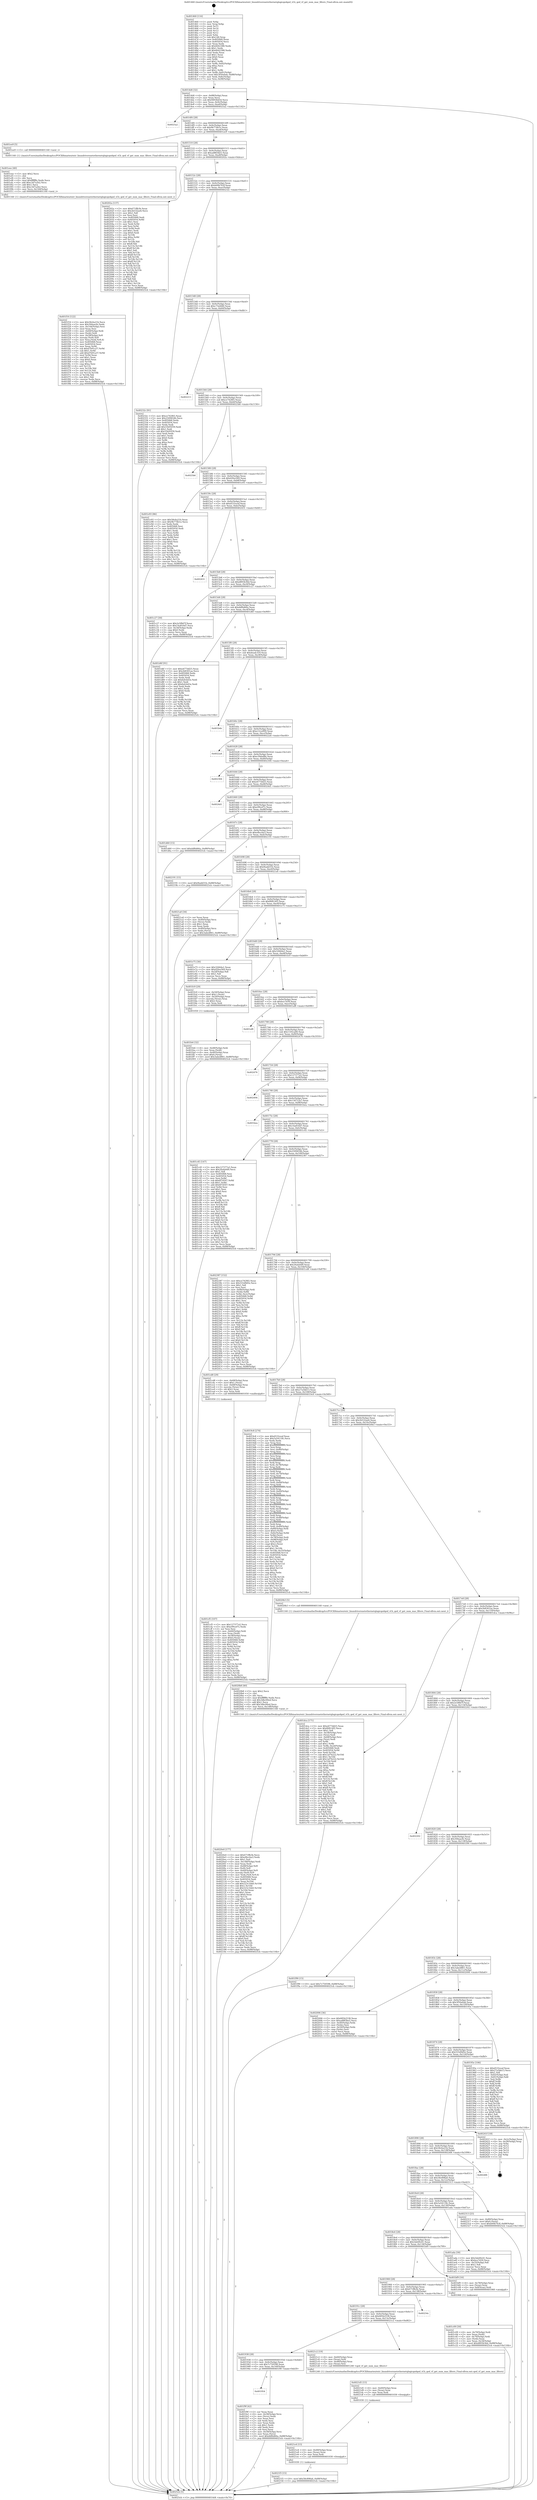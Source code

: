 digraph "0x401460" {
  label = "0x401460 (/mnt/c/Users/mathe/Desktop/tcc/POCII/binaries/extr_linuxdriversnetethernetqlogicqedqed_vf.h_qed_vf_get_num_mac_filters_Final-ollvm.out::main(0))"
  labelloc = "t"
  node[shape=record]

  Entry [label="",width=0.3,height=0.3,shape=circle,fillcolor=black,style=filled]
  "0x4014d4" [label="{
     0x4014d4 [32]\l
     | [instrs]\l
     &nbsp;&nbsp;0x4014d4 \<+6\>: mov -0x88(%rbp),%eax\l
     &nbsp;&nbsp;0x4014da \<+2\>: mov %eax,%ecx\l
     &nbsp;&nbsp;0x4014dc \<+6\>: sub $0x94936d54,%ecx\l
     &nbsp;&nbsp;0x4014e2 \<+6\>: mov %eax,-0x9c(%rbp)\l
     &nbsp;&nbsp;0x4014e8 \<+6\>: mov %ecx,-0xa0(%rbp)\l
     &nbsp;&nbsp;0x4014ee \<+6\>: je 00000000004025a2 \<main+0x1142\>\l
  }"]
  "0x4025a2" [label="{
     0x4025a2\l
  }", style=dashed]
  "0x4014f4" [label="{
     0x4014f4 [28]\l
     | [instrs]\l
     &nbsp;&nbsp;0x4014f4 \<+5\>: jmp 00000000004014f9 \<main+0x99\>\l
     &nbsp;&nbsp;0x4014f9 \<+6\>: mov -0x9c(%rbp),%eax\l
     &nbsp;&nbsp;0x4014ff \<+5\>: sub $0x9b774b1e,%eax\l
     &nbsp;&nbsp;0x401504 \<+6\>: mov %eax,-0xa4(%rbp)\l
     &nbsp;&nbsp;0x40150a \<+6\>: je 0000000000401ee9 \<main+0xa89\>\l
  }"]
  Exit [label="",width=0.3,height=0.3,shape=circle,fillcolor=black,style=filled,peripheries=2]
  "0x401ee9" [label="{
     0x401ee9 [5]\l
     | [instrs]\l
     &nbsp;&nbsp;0x401ee9 \<+5\>: call 0000000000401160 \<next_i\>\l
     | [calls]\l
     &nbsp;&nbsp;0x401160 \{1\} (/mnt/c/Users/mathe/Desktop/tcc/POCII/binaries/extr_linuxdriversnetethernetqlogicqedqed_vf.h_qed_vf_get_num_mac_filters_Final-ollvm.out::next_i)\l
  }"]
  "0x401510" [label="{
     0x401510 [28]\l
     | [instrs]\l
     &nbsp;&nbsp;0x401510 \<+5\>: jmp 0000000000401515 \<main+0xb5\>\l
     &nbsp;&nbsp;0x401515 \<+6\>: mov -0x9c(%rbp),%eax\l
     &nbsp;&nbsp;0x40151b \<+5\>: sub $0xad883be5,%eax\l
     &nbsp;&nbsp;0x401520 \<+6\>: mov %eax,-0xa8(%rbp)\l
     &nbsp;&nbsp;0x401526 \<+6\>: je 000000000040202a \<main+0xbca\>\l
  }"]
  "0x4021f3" [label="{
     0x4021f3 [15]\l
     | [instrs]\l
     &nbsp;&nbsp;0x4021f3 \<+10\>: movl $0x58c898a6,-0x88(%rbp)\l
     &nbsp;&nbsp;0x4021fd \<+5\>: jmp 00000000004025cb \<main+0x116b\>\l
  }"]
  "0x40202a" [label="{
     0x40202a [137]\l
     | [instrs]\l
     &nbsp;&nbsp;0x40202a \<+5\>: mov $0x671ffb3b,%eax\l
     &nbsp;&nbsp;0x40202f \<+5\>: mov $0x2b532ae6,%ecx\l
     &nbsp;&nbsp;0x402034 \<+2\>: mov $0x1,%dl\l
     &nbsp;&nbsp;0x402036 \<+2\>: xor %esi,%esi\l
     &nbsp;&nbsp;0x402038 \<+7\>: mov 0x405068,%edi\l
     &nbsp;&nbsp;0x40203f \<+8\>: mov 0x405054,%r8d\l
     &nbsp;&nbsp;0x402047 \<+3\>: sub $0x1,%esi\l
     &nbsp;&nbsp;0x40204a \<+3\>: mov %edi,%r9d\l
     &nbsp;&nbsp;0x40204d \<+3\>: add %esi,%r9d\l
     &nbsp;&nbsp;0x402050 \<+4\>: imul %r9d,%edi\l
     &nbsp;&nbsp;0x402054 \<+3\>: and $0x1,%edi\l
     &nbsp;&nbsp;0x402057 \<+3\>: cmp $0x0,%edi\l
     &nbsp;&nbsp;0x40205a \<+4\>: sete %r10b\l
     &nbsp;&nbsp;0x40205e \<+4\>: cmp $0xa,%r8d\l
     &nbsp;&nbsp;0x402062 \<+4\>: setl %r11b\l
     &nbsp;&nbsp;0x402066 \<+3\>: mov %r10b,%bl\l
     &nbsp;&nbsp;0x402069 \<+3\>: xor $0xff,%bl\l
     &nbsp;&nbsp;0x40206c \<+3\>: mov %r11b,%r14b\l
     &nbsp;&nbsp;0x40206f \<+4\>: xor $0xff,%r14b\l
     &nbsp;&nbsp;0x402073 \<+3\>: xor $0x1,%dl\l
     &nbsp;&nbsp;0x402076 \<+3\>: mov %bl,%r15b\l
     &nbsp;&nbsp;0x402079 \<+4\>: and $0xff,%r15b\l
     &nbsp;&nbsp;0x40207d \<+3\>: and %dl,%r10b\l
     &nbsp;&nbsp;0x402080 \<+3\>: mov %r14b,%r12b\l
     &nbsp;&nbsp;0x402083 \<+4\>: and $0xff,%r12b\l
     &nbsp;&nbsp;0x402087 \<+3\>: and %dl,%r11b\l
     &nbsp;&nbsp;0x40208a \<+3\>: or %r10b,%r15b\l
     &nbsp;&nbsp;0x40208d \<+3\>: or %r11b,%r12b\l
     &nbsp;&nbsp;0x402090 \<+3\>: xor %r12b,%r15b\l
     &nbsp;&nbsp;0x402093 \<+3\>: or %r14b,%bl\l
     &nbsp;&nbsp;0x402096 \<+3\>: xor $0xff,%bl\l
     &nbsp;&nbsp;0x402099 \<+3\>: or $0x1,%dl\l
     &nbsp;&nbsp;0x40209c \<+2\>: and %dl,%bl\l
     &nbsp;&nbsp;0x40209e \<+3\>: or %bl,%r15b\l
     &nbsp;&nbsp;0x4020a1 \<+4\>: test $0x1,%r15b\l
     &nbsp;&nbsp;0x4020a5 \<+3\>: cmovne %ecx,%eax\l
     &nbsp;&nbsp;0x4020a8 \<+6\>: mov %eax,-0x88(%rbp)\l
     &nbsp;&nbsp;0x4020ae \<+5\>: jmp 00000000004025cb \<main+0x116b\>\l
  }"]
  "0x40152c" [label="{
     0x40152c [28]\l
     | [instrs]\l
     &nbsp;&nbsp;0x40152c \<+5\>: jmp 0000000000401531 \<main+0xd1\>\l
     &nbsp;&nbsp;0x401531 \<+6\>: mov -0x9c(%rbp),%eax\l
     &nbsp;&nbsp;0x401537 \<+5\>: sub $0xb00b7b3f,%eax\l
     &nbsp;&nbsp;0x40153c \<+6\>: mov %eax,-0xac(%rbp)\l
     &nbsp;&nbsp;0x401542 \<+6\>: je 000000000040232c \<main+0xecc\>\l
  }"]
  "0x4021e4" [label="{
     0x4021e4 [15]\l
     | [instrs]\l
     &nbsp;&nbsp;0x4021e4 \<+4\>: mov -0x48(%rbp),%rax\l
     &nbsp;&nbsp;0x4021e8 \<+3\>: mov (%rax),%rax\l
     &nbsp;&nbsp;0x4021eb \<+3\>: mov %rax,%rdi\l
     &nbsp;&nbsp;0x4021ee \<+5\>: call 0000000000401030 \<free@plt\>\l
     | [calls]\l
     &nbsp;&nbsp;0x401030 \{1\} (unknown)\l
  }"]
  "0x40232c" [label="{
     0x40232c [91]\l
     | [instrs]\l
     &nbsp;&nbsp;0x40232c \<+5\>: mov $0xce742f65,%eax\l
     &nbsp;&nbsp;0x402331 \<+5\>: mov $0x2509454b,%ecx\l
     &nbsp;&nbsp;0x402336 \<+7\>: mov 0x405068,%edx\l
     &nbsp;&nbsp;0x40233d \<+7\>: mov 0x405054,%esi\l
     &nbsp;&nbsp;0x402344 \<+2\>: mov %edx,%edi\l
     &nbsp;&nbsp;0x402346 \<+6\>: add $0x55b95f39,%edi\l
     &nbsp;&nbsp;0x40234c \<+3\>: sub $0x1,%edi\l
     &nbsp;&nbsp;0x40234f \<+6\>: sub $0x55b95f39,%edi\l
     &nbsp;&nbsp;0x402355 \<+3\>: imul %edi,%edx\l
     &nbsp;&nbsp;0x402358 \<+3\>: and $0x1,%edx\l
     &nbsp;&nbsp;0x40235b \<+3\>: cmp $0x0,%edx\l
     &nbsp;&nbsp;0x40235e \<+4\>: sete %r8b\l
     &nbsp;&nbsp;0x402362 \<+3\>: cmp $0xa,%esi\l
     &nbsp;&nbsp;0x402365 \<+4\>: setl %r9b\l
     &nbsp;&nbsp;0x402369 \<+3\>: mov %r8b,%r10b\l
     &nbsp;&nbsp;0x40236c \<+3\>: and %r9b,%r10b\l
     &nbsp;&nbsp;0x40236f \<+3\>: xor %r9b,%r8b\l
     &nbsp;&nbsp;0x402372 \<+3\>: or %r8b,%r10b\l
     &nbsp;&nbsp;0x402375 \<+4\>: test $0x1,%r10b\l
     &nbsp;&nbsp;0x402379 \<+3\>: cmovne %ecx,%eax\l
     &nbsp;&nbsp;0x40237c \<+6\>: mov %eax,-0x88(%rbp)\l
     &nbsp;&nbsp;0x402382 \<+5\>: jmp 00000000004025cb \<main+0x116b\>\l
  }"]
  "0x401548" [label="{
     0x401548 [28]\l
     | [instrs]\l
     &nbsp;&nbsp;0x401548 \<+5\>: jmp 000000000040154d \<main+0xed\>\l
     &nbsp;&nbsp;0x40154d \<+6\>: mov -0x9c(%rbp),%eax\l
     &nbsp;&nbsp;0x401553 \<+5\>: sub $0xc73e6fd0,%eax\l
     &nbsp;&nbsp;0x401558 \<+6\>: mov %eax,-0xb0(%rbp)\l
     &nbsp;&nbsp;0x40155e \<+6\>: je 0000000000402211 \<main+0xdb1\>\l
  }"]
  "0x4021d5" [label="{
     0x4021d5 [15]\l
     | [instrs]\l
     &nbsp;&nbsp;0x4021d5 \<+4\>: mov -0x60(%rbp),%rax\l
     &nbsp;&nbsp;0x4021d9 \<+3\>: mov (%rax),%rax\l
     &nbsp;&nbsp;0x4021dc \<+3\>: mov %rax,%rdi\l
     &nbsp;&nbsp;0x4021df \<+5\>: call 0000000000401030 \<free@plt\>\l
     | [calls]\l
     &nbsp;&nbsp;0x401030 \{1\} (unknown)\l
  }"]
  "0x402211" [label="{
     0x402211\l
  }", style=dashed]
  "0x401564" [label="{
     0x401564 [28]\l
     | [instrs]\l
     &nbsp;&nbsp;0x401564 \<+5\>: jmp 0000000000401569 \<main+0x109\>\l
     &nbsp;&nbsp;0x401569 \<+6\>: mov -0x9c(%rbp),%eax\l
     &nbsp;&nbsp;0x40156f \<+5\>: sub $0xce742f65,%eax\l
     &nbsp;&nbsp;0x401574 \<+6\>: mov %eax,-0xb4(%rbp)\l
     &nbsp;&nbsp;0x40157a \<+6\>: je 00000000004025b6 \<main+0x1156\>\l
  }"]
  "0x4020e0" [label="{
     0x4020e0 [177]\l
     | [instrs]\l
     &nbsp;&nbsp;0x4020e0 \<+5\>: mov $0x671ffb3b,%ecx\l
     &nbsp;&nbsp;0x4020e5 \<+5\>: mov $0xefbccba3,%edx\l
     &nbsp;&nbsp;0x4020ea \<+3\>: mov $0x1,%sil\l
     &nbsp;&nbsp;0x4020ed \<+6\>: mov -0x148(%rbp),%edi\l
     &nbsp;&nbsp;0x4020f3 \<+3\>: imul %eax,%edi\l
     &nbsp;&nbsp;0x4020f6 \<+4\>: mov -0x48(%rbp),%r8\l
     &nbsp;&nbsp;0x4020fa \<+3\>: mov (%r8),%r8\l
     &nbsp;&nbsp;0x4020fd \<+4\>: mov -0x40(%rbp),%r9\l
     &nbsp;&nbsp;0x402101 \<+3\>: movslq (%r9),%r9\l
     &nbsp;&nbsp;0x402104 \<+4\>: mov %edi,(%r8,%r9,4)\l
     &nbsp;&nbsp;0x402108 \<+7\>: mov 0x405068,%eax\l
     &nbsp;&nbsp;0x40210f \<+7\>: mov 0x405054,%edi\l
     &nbsp;&nbsp;0x402116 \<+3\>: mov %eax,%r10d\l
     &nbsp;&nbsp;0x402119 \<+7\>: add $0x523c1bb0,%r10d\l
     &nbsp;&nbsp;0x402120 \<+4\>: sub $0x1,%r10d\l
     &nbsp;&nbsp;0x402124 \<+7\>: sub $0x523c1bb0,%r10d\l
     &nbsp;&nbsp;0x40212b \<+4\>: imul %r10d,%eax\l
     &nbsp;&nbsp;0x40212f \<+3\>: and $0x1,%eax\l
     &nbsp;&nbsp;0x402132 \<+3\>: cmp $0x0,%eax\l
     &nbsp;&nbsp;0x402135 \<+4\>: sete %r11b\l
     &nbsp;&nbsp;0x402139 \<+3\>: cmp $0xa,%edi\l
     &nbsp;&nbsp;0x40213c \<+3\>: setl %bl\l
     &nbsp;&nbsp;0x40213f \<+3\>: mov %r11b,%r14b\l
     &nbsp;&nbsp;0x402142 \<+4\>: xor $0xff,%r14b\l
     &nbsp;&nbsp;0x402146 \<+3\>: mov %bl,%r15b\l
     &nbsp;&nbsp;0x402149 \<+4\>: xor $0xff,%r15b\l
     &nbsp;&nbsp;0x40214d \<+4\>: xor $0x0,%sil\l
     &nbsp;&nbsp;0x402151 \<+3\>: mov %r14b,%r12b\l
     &nbsp;&nbsp;0x402154 \<+4\>: and $0x0,%r12b\l
     &nbsp;&nbsp;0x402158 \<+3\>: and %sil,%r11b\l
     &nbsp;&nbsp;0x40215b \<+3\>: mov %r15b,%r13b\l
     &nbsp;&nbsp;0x40215e \<+4\>: and $0x0,%r13b\l
     &nbsp;&nbsp;0x402162 \<+3\>: and %sil,%bl\l
     &nbsp;&nbsp;0x402165 \<+3\>: or %r11b,%r12b\l
     &nbsp;&nbsp;0x402168 \<+3\>: or %bl,%r13b\l
     &nbsp;&nbsp;0x40216b \<+3\>: xor %r13b,%r12b\l
     &nbsp;&nbsp;0x40216e \<+3\>: or %r15b,%r14b\l
     &nbsp;&nbsp;0x402171 \<+4\>: xor $0xff,%r14b\l
     &nbsp;&nbsp;0x402175 \<+4\>: or $0x0,%sil\l
     &nbsp;&nbsp;0x402179 \<+3\>: and %sil,%r14b\l
     &nbsp;&nbsp;0x40217c \<+3\>: or %r14b,%r12b\l
     &nbsp;&nbsp;0x40217f \<+4\>: test $0x1,%r12b\l
     &nbsp;&nbsp;0x402183 \<+3\>: cmovne %edx,%ecx\l
     &nbsp;&nbsp;0x402186 \<+6\>: mov %ecx,-0x88(%rbp)\l
     &nbsp;&nbsp;0x40218c \<+5\>: jmp 00000000004025cb \<main+0x116b\>\l
  }"]
  "0x4025b6" [label="{
     0x4025b6\l
  }", style=dashed]
  "0x401580" [label="{
     0x401580 [28]\l
     | [instrs]\l
     &nbsp;&nbsp;0x401580 \<+5\>: jmp 0000000000401585 \<main+0x125\>\l
     &nbsp;&nbsp;0x401585 \<+6\>: mov -0x9c(%rbp),%eax\l
     &nbsp;&nbsp;0x40158b \<+5\>: sub $0xd2fee569,%eax\l
     &nbsp;&nbsp;0x401590 \<+6\>: mov %eax,-0xb8(%rbp)\l
     &nbsp;&nbsp;0x401596 \<+6\>: je 0000000000401e93 \<main+0xa33\>\l
  }"]
  "0x4020b8" [label="{
     0x4020b8 [40]\l
     | [instrs]\l
     &nbsp;&nbsp;0x4020b8 \<+5\>: mov $0x2,%ecx\l
     &nbsp;&nbsp;0x4020bd \<+1\>: cltd\l
     &nbsp;&nbsp;0x4020be \<+2\>: idiv %ecx\l
     &nbsp;&nbsp;0x4020c0 \<+6\>: imul $0xfffffffe,%edx,%ecx\l
     &nbsp;&nbsp;0x4020c6 \<+6\>: sub $0x3dbc00ed,%ecx\l
     &nbsp;&nbsp;0x4020cc \<+3\>: add $0x1,%ecx\l
     &nbsp;&nbsp;0x4020cf \<+6\>: add $0x3dbc00ed,%ecx\l
     &nbsp;&nbsp;0x4020d5 \<+6\>: mov %ecx,-0x148(%rbp)\l
     &nbsp;&nbsp;0x4020db \<+5\>: call 0000000000401160 \<next_i\>\l
     | [calls]\l
     &nbsp;&nbsp;0x401160 \{1\} (/mnt/c/Users/mathe/Desktop/tcc/POCII/binaries/extr_linuxdriversnetethernetqlogicqedqed_vf.h_qed_vf_get_num_mac_filters_Final-ollvm.out::next_i)\l
  }"]
  "0x401e93" [label="{
     0x401e93 [86]\l
     | [instrs]\l
     &nbsp;&nbsp;0x401e93 \<+5\>: mov $0x58c6a21b,%eax\l
     &nbsp;&nbsp;0x401e98 \<+5\>: mov $0x9b774b1e,%ecx\l
     &nbsp;&nbsp;0x401e9d \<+2\>: xor %edx,%edx\l
     &nbsp;&nbsp;0x401e9f \<+7\>: mov 0x405068,%esi\l
     &nbsp;&nbsp;0x401ea6 \<+7\>: mov 0x405054,%edi\l
     &nbsp;&nbsp;0x401ead \<+3\>: sub $0x1,%edx\l
     &nbsp;&nbsp;0x401eb0 \<+3\>: mov %esi,%r8d\l
     &nbsp;&nbsp;0x401eb3 \<+3\>: add %edx,%r8d\l
     &nbsp;&nbsp;0x401eb6 \<+4\>: imul %r8d,%esi\l
     &nbsp;&nbsp;0x401eba \<+3\>: and $0x1,%esi\l
     &nbsp;&nbsp;0x401ebd \<+3\>: cmp $0x0,%esi\l
     &nbsp;&nbsp;0x401ec0 \<+4\>: sete %r9b\l
     &nbsp;&nbsp;0x401ec4 \<+3\>: cmp $0xa,%edi\l
     &nbsp;&nbsp;0x401ec7 \<+4\>: setl %r10b\l
     &nbsp;&nbsp;0x401ecb \<+3\>: mov %r9b,%r11b\l
     &nbsp;&nbsp;0x401ece \<+3\>: and %r10b,%r11b\l
     &nbsp;&nbsp;0x401ed1 \<+3\>: xor %r10b,%r9b\l
     &nbsp;&nbsp;0x401ed4 \<+3\>: or %r9b,%r11b\l
     &nbsp;&nbsp;0x401ed7 \<+4\>: test $0x1,%r11b\l
     &nbsp;&nbsp;0x401edb \<+3\>: cmovne %ecx,%eax\l
     &nbsp;&nbsp;0x401ede \<+6\>: mov %eax,-0x88(%rbp)\l
     &nbsp;&nbsp;0x401ee4 \<+5\>: jmp 00000000004025cb \<main+0x116b\>\l
  }"]
  "0x40159c" [label="{
     0x40159c [28]\l
     | [instrs]\l
     &nbsp;&nbsp;0x40159c \<+5\>: jmp 00000000004015a1 \<main+0x141\>\l
     &nbsp;&nbsp;0x4015a1 \<+6\>: mov -0x9c(%rbp),%eax\l
     &nbsp;&nbsp;0x4015a7 \<+5\>: sub $0xd533ceaf,%eax\l
     &nbsp;&nbsp;0x4015ac \<+6\>: mov %eax,-0xbc(%rbp)\l
     &nbsp;&nbsp;0x4015b2 \<+6\>: je 0000000000402431 \<main+0xfd1\>\l
  }"]
  "0x401fe6" [label="{
     0x401fe6 [32]\l
     | [instrs]\l
     &nbsp;&nbsp;0x401fe6 \<+4\>: mov -0x48(%rbp),%rdi\l
     &nbsp;&nbsp;0x401fea \<+3\>: mov %rax,(%rdi)\l
     &nbsp;&nbsp;0x401fed \<+4\>: mov -0x40(%rbp),%rax\l
     &nbsp;&nbsp;0x401ff1 \<+6\>: movl $0x0,(%rax)\l
     &nbsp;&nbsp;0x401ff7 \<+10\>: movl $0x3abed861,-0x88(%rbp)\l
     &nbsp;&nbsp;0x402001 \<+5\>: jmp 00000000004025cb \<main+0x116b\>\l
  }"]
  "0x402431" [label="{
     0x402431\l
  }", style=dashed]
  "0x4015b8" [label="{
     0x4015b8 [28]\l
     | [instrs]\l
     &nbsp;&nbsp;0x4015b8 \<+5\>: jmp 00000000004015bd \<main+0x15d\>\l
     &nbsp;&nbsp;0x4015bd \<+6\>: mov -0x9c(%rbp),%eax\l
     &nbsp;&nbsp;0x4015c3 \<+5\>: sub $0xd893b36d,%eax\l
     &nbsp;&nbsp;0x4015c8 \<+6\>: mov %eax,-0xc0(%rbp)\l
     &nbsp;&nbsp;0x4015ce \<+6\>: je 0000000000401c27 \<main+0x7c7\>\l
  }"]
  "0x401954" [label="{
     0x401954\l
  }", style=dashed]
  "0x401c27" [label="{
     0x401c27 [30]\l
     | [instrs]\l
     &nbsp;&nbsp;0x401c27 \<+5\>: mov $0x2e5f8d7f,%eax\l
     &nbsp;&nbsp;0x401c2c \<+5\>: mov $0x14a816d7,%ecx\l
     &nbsp;&nbsp;0x401c31 \<+3\>: mov -0x34(%rbp),%edx\l
     &nbsp;&nbsp;0x401c34 \<+3\>: cmp $0x0,%edx\l
     &nbsp;&nbsp;0x401c37 \<+3\>: cmove %ecx,%eax\l
     &nbsp;&nbsp;0x401c3a \<+6\>: mov %eax,-0x88(%rbp)\l
     &nbsp;&nbsp;0x401c40 \<+5\>: jmp 00000000004025cb \<main+0x116b\>\l
  }"]
  "0x4015d4" [label="{
     0x4015d4 [28]\l
     | [instrs]\l
     &nbsp;&nbsp;0x4015d4 \<+5\>: jmp 00000000004015d9 \<main+0x179\>\l
     &nbsp;&nbsp;0x4015d9 \<+6\>: mov -0x9c(%rbp),%eax\l
     &nbsp;&nbsp;0x4015df \<+5\>: sub $0xddf6d66a,%eax\l
     &nbsp;&nbsp;0x4015e4 \<+6\>: mov %eax,-0xc4(%rbp)\l
     &nbsp;&nbsp;0x4015ea \<+6\>: je 0000000000401d6f \<main+0x90f\>\l
  }"]
  "0x401f9f" [label="{
     0x401f9f [42]\l
     | [instrs]\l
     &nbsp;&nbsp;0x401f9f \<+2\>: xor %eax,%eax\l
     &nbsp;&nbsp;0x401fa1 \<+4\>: mov -0x58(%rbp),%rcx\l
     &nbsp;&nbsp;0x401fa5 \<+2\>: mov (%rcx),%edx\l
     &nbsp;&nbsp;0x401fa7 \<+2\>: mov %eax,%esi\l
     &nbsp;&nbsp;0x401fa9 \<+2\>: sub %edx,%esi\l
     &nbsp;&nbsp;0x401fab \<+2\>: mov %eax,%edx\l
     &nbsp;&nbsp;0x401fad \<+3\>: sub $0x1,%edx\l
     &nbsp;&nbsp;0x401fb0 \<+2\>: add %edx,%esi\l
     &nbsp;&nbsp;0x401fb2 \<+2\>: sub %esi,%eax\l
     &nbsp;&nbsp;0x401fb4 \<+4\>: mov -0x58(%rbp),%rcx\l
     &nbsp;&nbsp;0x401fb8 \<+2\>: mov %eax,(%rcx)\l
     &nbsp;&nbsp;0x401fba \<+10\>: movl $0xddf6d66a,-0x88(%rbp)\l
     &nbsp;&nbsp;0x401fc4 \<+5\>: jmp 00000000004025cb \<main+0x116b\>\l
  }"]
  "0x401d6f" [label="{
     0x401d6f [91]\l
     | [instrs]\l
     &nbsp;&nbsp;0x401d6f \<+5\>: mov $0xe677dd25,%eax\l
     &nbsp;&nbsp;0x401d74 \<+5\>: mov $0x2b8301aa,%ecx\l
     &nbsp;&nbsp;0x401d79 \<+7\>: mov 0x405068,%edx\l
     &nbsp;&nbsp;0x401d80 \<+7\>: mov 0x405054,%esi\l
     &nbsp;&nbsp;0x401d87 \<+2\>: mov %edx,%edi\l
     &nbsp;&nbsp;0x401d89 \<+6\>: sub $0x6efcb43e,%edi\l
     &nbsp;&nbsp;0x401d8f \<+3\>: sub $0x1,%edi\l
     &nbsp;&nbsp;0x401d92 \<+6\>: add $0x6efcb43e,%edi\l
     &nbsp;&nbsp;0x401d98 \<+3\>: imul %edi,%edx\l
     &nbsp;&nbsp;0x401d9b \<+3\>: and $0x1,%edx\l
     &nbsp;&nbsp;0x401d9e \<+3\>: cmp $0x0,%edx\l
     &nbsp;&nbsp;0x401da1 \<+4\>: sete %r8b\l
     &nbsp;&nbsp;0x401da5 \<+3\>: cmp $0xa,%esi\l
     &nbsp;&nbsp;0x401da8 \<+4\>: setl %r9b\l
     &nbsp;&nbsp;0x401dac \<+3\>: mov %r8b,%r10b\l
     &nbsp;&nbsp;0x401daf \<+3\>: and %r9b,%r10b\l
     &nbsp;&nbsp;0x401db2 \<+3\>: xor %r9b,%r8b\l
     &nbsp;&nbsp;0x401db5 \<+3\>: or %r8b,%r10b\l
     &nbsp;&nbsp;0x401db8 \<+4\>: test $0x1,%r10b\l
     &nbsp;&nbsp;0x401dbc \<+3\>: cmovne %ecx,%eax\l
     &nbsp;&nbsp;0x401dbf \<+6\>: mov %eax,-0x88(%rbp)\l
     &nbsp;&nbsp;0x401dc5 \<+5\>: jmp 00000000004025cb \<main+0x116b\>\l
  }"]
  "0x4015f0" [label="{
     0x4015f0 [28]\l
     | [instrs]\l
     &nbsp;&nbsp;0x4015f0 \<+5\>: jmp 00000000004015f5 \<main+0x195\>\l
     &nbsp;&nbsp;0x4015f5 \<+6\>: mov -0x9c(%rbp),%eax\l
     &nbsp;&nbsp;0x4015fb \<+5\>: sub $0xdeadc3c9,%eax\l
     &nbsp;&nbsp;0x401600 \<+6\>: mov %eax,-0xc8(%rbp)\l
     &nbsp;&nbsp;0x401606 \<+6\>: je 0000000000401b4e \<main+0x6ee\>\l
  }"]
  "0x401938" [label="{
     0x401938 [28]\l
     | [instrs]\l
     &nbsp;&nbsp;0x401938 \<+5\>: jmp 000000000040193d \<main+0x4dd\>\l
     &nbsp;&nbsp;0x40193d \<+6\>: mov -0x9c(%rbp),%eax\l
     &nbsp;&nbsp;0x401943 \<+5\>: sub $0x7c750598,%eax\l
     &nbsp;&nbsp;0x401948 \<+6\>: mov %eax,-0x140(%rbp)\l
     &nbsp;&nbsp;0x40194e \<+6\>: je 0000000000401f9f \<main+0xb3f\>\l
  }"]
  "0x401b4e" [label="{
     0x401b4e\l
  }", style=dashed]
  "0x40160c" [label="{
     0x40160c [28]\l
     | [instrs]\l
     &nbsp;&nbsp;0x40160c \<+5\>: jmp 0000000000401611 \<main+0x1b1\>\l
     &nbsp;&nbsp;0x401611 \<+6\>: mov -0x9c(%rbp),%eax\l
     &nbsp;&nbsp;0x401617 \<+5\>: sub $0xe12ca909,%eax\l
     &nbsp;&nbsp;0x40161c \<+6\>: mov %eax,-0xcc(%rbp)\l
     &nbsp;&nbsp;0x401622 \<+6\>: je 00000000004022a4 \<main+0xe44\>\l
  }"]
  "0x4021c2" [label="{
     0x4021c2 [19]\l
     | [instrs]\l
     &nbsp;&nbsp;0x4021c2 \<+4\>: mov -0x60(%rbp),%rax\l
     &nbsp;&nbsp;0x4021c6 \<+3\>: mov (%rax),%rdi\l
     &nbsp;&nbsp;0x4021c9 \<+4\>: mov -0x48(%rbp),%rax\l
     &nbsp;&nbsp;0x4021cd \<+3\>: mov (%rax),%rsi\l
     &nbsp;&nbsp;0x4021d0 \<+5\>: call 0000000000401240 \<qed_vf_get_num_mac_filters\>\l
     | [calls]\l
     &nbsp;&nbsp;0x401240 \{1\} (/mnt/c/Users/mathe/Desktop/tcc/POCII/binaries/extr_linuxdriversnetethernetqlogicqedqed_vf.h_qed_vf_get_num_mac_filters_Final-ollvm.out::qed_vf_get_num_mac_filters)\l
  }"]
  "0x4022a4" [label="{
     0x4022a4\l
  }", style=dashed]
  "0x401628" [label="{
     0x401628 [28]\l
     | [instrs]\l
     &nbsp;&nbsp;0x401628 \<+5\>: jmp 000000000040162d \<main+0x1cd\>\l
     &nbsp;&nbsp;0x40162d \<+6\>: mov -0x9c(%rbp),%eax\l
     &nbsp;&nbsp;0x401633 \<+5\>: sub $0xe39dad8e,%eax\l
     &nbsp;&nbsp;0x401638 \<+6\>: mov %eax,-0xd0(%rbp)\l
     &nbsp;&nbsp;0x40163e \<+6\>: je 0000000000402304 \<main+0xea4\>\l
  }"]
  "0x40191c" [label="{
     0x40191c [28]\l
     | [instrs]\l
     &nbsp;&nbsp;0x40191c \<+5\>: jmp 0000000000401921 \<main+0x4c1\>\l
     &nbsp;&nbsp;0x401921 \<+6\>: mov -0x9c(%rbp),%eax\l
     &nbsp;&nbsp;0x401927 \<+5\>: sub $0x685b2538,%eax\l
     &nbsp;&nbsp;0x40192c \<+6\>: mov %eax,-0x13c(%rbp)\l
     &nbsp;&nbsp;0x401932 \<+6\>: je 00000000004021c2 \<main+0xd62\>\l
  }"]
  "0x402304" [label="{
     0x402304\l
  }", style=dashed]
  "0x401644" [label="{
     0x401644 [28]\l
     | [instrs]\l
     &nbsp;&nbsp;0x401644 \<+5\>: jmp 0000000000401649 \<main+0x1e9\>\l
     &nbsp;&nbsp;0x401649 \<+6\>: mov -0x9c(%rbp),%eax\l
     &nbsp;&nbsp;0x40164f \<+5\>: sub $0xe677dd25,%eax\l
     &nbsp;&nbsp;0x401654 \<+6\>: mov %eax,-0xd4(%rbp)\l
     &nbsp;&nbsp;0x40165a \<+6\>: je 00000000004024d1 \<main+0x1071\>\l
  }"]
  "0x40254c" [label="{
     0x40254c\l
  }", style=dashed]
  "0x4024d1" [label="{
     0x4024d1\l
  }", style=dashed]
  "0x401660" [label="{
     0x401660 [28]\l
     | [instrs]\l
     &nbsp;&nbsp;0x401660 \<+5\>: jmp 0000000000401665 \<main+0x205\>\l
     &nbsp;&nbsp;0x401665 \<+6\>: mov -0x9c(%rbp),%eax\l
     &nbsp;&nbsp;0x40166b \<+5\>: sub $0xe99cef7c,%eax\l
     &nbsp;&nbsp;0x401670 \<+6\>: mov %eax,-0xd8(%rbp)\l
     &nbsp;&nbsp;0x401676 \<+6\>: je 0000000000401d60 \<main+0x900\>\l
  }"]
  "0x401f16" [label="{
     0x401f16 [122]\l
     | [instrs]\l
     &nbsp;&nbsp;0x401f16 \<+5\>: mov $0x58c6a21b,%ecx\l
     &nbsp;&nbsp;0x401f1b \<+5\>: mov $0x304aacfe,%edx\l
     &nbsp;&nbsp;0x401f20 \<+6\>: mov -0x144(%rbp),%esi\l
     &nbsp;&nbsp;0x401f26 \<+3\>: imul %eax,%esi\l
     &nbsp;&nbsp;0x401f29 \<+4\>: mov -0x60(%rbp),%rdi\l
     &nbsp;&nbsp;0x401f2d \<+3\>: mov (%rdi),%rdi\l
     &nbsp;&nbsp;0x401f30 \<+4\>: mov -0x58(%rbp),%r8\l
     &nbsp;&nbsp;0x401f34 \<+3\>: movslq (%r8),%r8\l
     &nbsp;&nbsp;0x401f37 \<+4\>: mov %esi,(%rdi,%r8,4)\l
     &nbsp;&nbsp;0x401f3b \<+7\>: mov 0x405068,%eax\l
     &nbsp;&nbsp;0x401f42 \<+7\>: mov 0x405054,%esi\l
     &nbsp;&nbsp;0x401f49 \<+3\>: mov %eax,%r9d\l
     &nbsp;&nbsp;0x401f4c \<+7\>: sub $0xd7b91a37,%r9d\l
     &nbsp;&nbsp;0x401f53 \<+4\>: sub $0x1,%r9d\l
     &nbsp;&nbsp;0x401f57 \<+7\>: add $0xd7b91a37,%r9d\l
     &nbsp;&nbsp;0x401f5e \<+4\>: imul %r9d,%eax\l
     &nbsp;&nbsp;0x401f62 \<+3\>: and $0x1,%eax\l
     &nbsp;&nbsp;0x401f65 \<+3\>: cmp $0x0,%eax\l
     &nbsp;&nbsp;0x401f68 \<+4\>: sete %r10b\l
     &nbsp;&nbsp;0x401f6c \<+3\>: cmp $0xa,%esi\l
     &nbsp;&nbsp;0x401f6f \<+4\>: setl %r11b\l
     &nbsp;&nbsp;0x401f73 \<+3\>: mov %r10b,%bl\l
     &nbsp;&nbsp;0x401f76 \<+3\>: and %r11b,%bl\l
     &nbsp;&nbsp;0x401f79 \<+3\>: xor %r11b,%r10b\l
     &nbsp;&nbsp;0x401f7c \<+3\>: or %r10b,%bl\l
     &nbsp;&nbsp;0x401f7f \<+3\>: test $0x1,%bl\l
     &nbsp;&nbsp;0x401f82 \<+3\>: cmovne %edx,%ecx\l
     &nbsp;&nbsp;0x401f85 \<+6\>: mov %ecx,-0x88(%rbp)\l
     &nbsp;&nbsp;0x401f8b \<+5\>: jmp 00000000004025cb \<main+0x116b\>\l
  }"]
  "0x401d60" [label="{
     0x401d60 [15]\l
     | [instrs]\l
     &nbsp;&nbsp;0x401d60 \<+10\>: movl $0xddf6d66a,-0x88(%rbp)\l
     &nbsp;&nbsp;0x401d6a \<+5\>: jmp 00000000004025cb \<main+0x116b\>\l
  }"]
  "0x40167c" [label="{
     0x40167c [28]\l
     | [instrs]\l
     &nbsp;&nbsp;0x40167c \<+5\>: jmp 0000000000401681 \<main+0x221\>\l
     &nbsp;&nbsp;0x401681 \<+6\>: mov -0x9c(%rbp),%eax\l
     &nbsp;&nbsp;0x401687 \<+5\>: sub $0xefbccba3,%eax\l
     &nbsp;&nbsp;0x40168c \<+6\>: mov %eax,-0xdc(%rbp)\l
     &nbsp;&nbsp;0x401692 \<+6\>: je 0000000000402191 \<main+0xd31\>\l
  }"]
  "0x401eee" [label="{
     0x401eee [40]\l
     | [instrs]\l
     &nbsp;&nbsp;0x401eee \<+5\>: mov $0x2,%ecx\l
     &nbsp;&nbsp;0x401ef3 \<+1\>: cltd\l
     &nbsp;&nbsp;0x401ef4 \<+2\>: idiv %ecx\l
     &nbsp;&nbsp;0x401ef6 \<+6\>: imul $0xfffffffe,%edx,%ecx\l
     &nbsp;&nbsp;0x401efc \<+6\>: add $0xc3d7a2b2,%ecx\l
     &nbsp;&nbsp;0x401f02 \<+3\>: add $0x1,%ecx\l
     &nbsp;&nbsp;0x401f05 \<+6\>: sub $0xc3d7a2b2,%ecx\l
     &nbsp;&nbsp;0x401f0b \<+6\>: mov %ecx,-0x144(%rbp)\l
     &nbsp;&nbsp;0x401f11 \<+5\>: call 0000000000401160 \<next_i\>\l
     | [calls]\l
     &nbsp;&nbsp;0x401160 \{1\} (/mnt/c/Users/mathe/Desktop/tcc/POCII/binaries/extr_linuxdriversnetethernetqlogicqedqed_vf.h_qed_vf_get_num_mac_filters_Final-ollvm.out::next_i)\l
  }"]
  "0x402191" [label="{
     0x402191 [15]\l
     | [instrs]\l
     &nbsp;&nbsp;0x402191 \<+10\>: movl $0xf4add31b,-0x88(%rbp)\l
     &nbsp;&nbsp;0x40219b \<+5\>: jmp 00000000004025cb \<main+0x116b\>\l
  }"]
  "0x401698" [label="{
     0x401698 [28]\l
     | [instrs]\l
     &nbsp;&nbsp;0x401698 \<+5\>: jmp 000000000040169d \<main+0x23d\>\l
     &nbsp;&nbsp;0x40169d \<+6\>: mov -0x9c(%rbp),%eax\l
     &nbsp;&nbsp;0x4016a3 \<+5\>: sub $0xf4add31b,%eax\l
     &nbsp;&nbsp;0x4016a8 \<+6\>: mov %eax,-0xe0(%rbp)\l
     &nbsp;&nbsp;0x4016ae \<+6\>: je 00000000004021a0 \<main+0xd40\>\l
  }"]
  "0x401cf5" [label="{
     0x401cf5 [107]\l
     | [instrs]\l
     &nbsp;&nbsp;0x401cf5 \<+5\>: mov $0x127377a5,%ecx\l
     &nbsp;&nbsp;0x401cfa \<+5\>: mov $0xe99cef7c,%edx\l
     &nbsp;&nbsp;0x401cff \<+2\>: xor %esi,%esi\l
     &nbsp;&nbsp;0x401d01 \<+4\>: mov -0x60(%rbp),%rdi\l
     &nbsp;&nbsp;0x401d05 \<+3\>: mov %rax,(%rdi)\l
     &nbsp;&nbsp;0x401d08 \<+4\>: mov -0x58(%rbp),%rax\l
     &nbsp;&nbsp;0x401d0c \<+6\>: movl $0x0,(%rax)\l
     &nbsp;&nbsp;0x401d12 \<+8\>: mov 0x405068,%r8d\l
     &nbsp;&nbsp;0x401d1a \<+8\>: mov 0x405054,%r9d\l
     &nbsp;&nbsp;0x401d22 \<+3\>: sub $0x1,%esi\l
     &nbsp;&nbsp;0x401d25 \<+3\>: mov %r8d,%r10d\l
     &nbsp;&nbsp;0x401d28 \<+3\>: add %esi,%r10d\l
     &nbsp;&nbsp;0x401d2b \<+4\>: imul %r10d,%r8d\l
     &nbsp;&nbsp;0x401d2f \<+4\>: and $0x1,%r8d\l
     &nbsp;&nbsp;0x401d33 \<+4\>: cmp $0x0,%r8d\l
     &nbsp;&nbsp;0x401d37 \<+4\>: sete %r11b\l
     &nbsp;&nbsp;0x401d3b \<+4\>: cmp $0xa,%r9d\l
     &nbsp;&nbsp;0x401d3f \<+3\>: setl %bl\l
     &nbsp;&nbsp;0x401d42 \<+3\>: mov %r11b,%r14b\l
     &nbsp;&nbsp;0x401d45 \<+3\>: and %bl,%r14b\l
     &nbsp;&nbsp;0x401d48 \<+3\>: xor %bl,%r11b\l
     &nbsp;&nbsp;0x401d4b \<+3\>: or %r11b,%r14b\l
     &nbsp;&nbsp;0x401d4e \<+4\>: test $0x1,%r14b\l
     &nbsp;&nbsp;0x401d52 \<+3\>: cmovne %edx,%ecx\l
     &nbsp;&nbsp;0x401d55 \<+6\>: mov %ecx,-0x88(%rbp)\l
     &nbsp;&nbsp;0x401d5b \<+5\>: jmp 00000000004025cb \<main+0x116b\>\l
  }"]
  "0x4021a0" [label="{
     0x4021a0 [34]\l
     | [instrs]\l
     &nbsp;&nbsp;0x4021a0 \<+2\>: xor %eax,%eax\l
     &nbsp;&nbsp;0x4021a2 \<+4\>: mov -0x40(%rbp),%rcx\l
     &nbsp;&nbsp;0x4021a6 \<+2\>: mov (%rcx),%edx\l
     &nbsp;&nbsp;0x4021a8 \<+3\>: sub $0x1,%eax\l
     &nbsp;&nbsp;0x4021ab \<+2\>: sub %eax,%edx\l
     &nbsp;&nbsp;0x4021ad \<+4\>: mov -0x40(%rbp),%rcx\l
     &nbsp;&nbsp;0x4021b1 \<+2\>: mov %edx,(%rcx)\l
     &nbsp;&nbsp;0x4021b3 \<+10\>: movl $0x3abed861,-0x88(%rbp)\l
     &nbsp;&nbsp;0x4021bd \<+5\>: jmp 00000000004025cb \<main+0x116b\>\l
  }"]
  "0x4016b4" [label="{
     0x4016b4 [28]\l
     | [instrs]\l
     &nbsp;&nbsp;0x4016b4 \<+5\>: jmp 00000000004016b9 \<main+0x259\>\l
     &nbsp;&nbsp;0x4016b9 \<+6\>: mov -0x9c(%rbp),%eax\l
     &nbsp;&nbsp;0x4016bf \<+5\>: sub $0xf6f614f2,%eax\l
     &nbsp;&nbsp;0x4016c4 \<+6\>: mov %eax,-0xe4(%rbp)\l
     &nbsp;&nbsp;0x4016ca \<+6\>: je 0000000000401e75 \<main+0xa15\>\l
  }"]
  "0x401c09" [label="{
     0x401c09 [30]\l
     | [instrs]\l
     &nbsp;&nbsp;0x401c09 \<+4\>: mov -0x70(%rbp),%rdi\l
     &nbsp;&nbsp;0x401c0d \<+2\>: mov %eax,(%rdi)\l
     &nbsp;&nbsp;0x401c0f \<+4\>: mov -0x70(%rbp),%rdi\l
     &nbsp;&nbsp;0x401c13 \<+2\>: mov (%rdi),%eax\l
     &nbsp;&nbsp;0x401c15 \<+3\>: mov %eax,-0x34(%rbp)\l
     &nbsp;&nbsp;0x401c18 \<+10\>: movl $0xd893b36d,-0x88(%rbp)\l
     &nbsp;&nbsp;0x401c22 \<+5\>: jmp 00000000004025cb \<main+0x116b\>\l
  }"]
  "0x401e75" [label="{
     0x401e75 [30]\l
     | [instrs]\l
     &nbsp;&nbsp;0x401e75 \<+5\>: mov $0x32664a1,%eax\l
     &nbsp;&nbsp;0x401e7a \<+5\>: mov $0xd2fee569,%ecx\l
     &nbsp;&nbsp;0x401e7f \<+3\>: mov -0x2d(%rbp),%dl\l
     &nbsp;&nbsp;0x401e82 \<+3\>: test $0x1,%dl\l
     &nbsp;&nbsp;0x401e85 \<+3\>: cmovne %ecx,%eax\l
     &nbsp;&nbsp;0x401e88 \<+6\>: mov %eax,-0x88(%rbp)\l
     &nbsp;&nbsp;0x401e8e \<+5\>: jmp 00000000004025cb \<main+0x116b\>\l
  }"]
  "0x4016d0" [label="{
     0x4016d0 [28]\l
     | [instrs]\l
     &nbsp;&nbsp;0x4016d0 \<+5\>: jmp 00000000004016d5 \<main+0x275\>\l
     &nbsp;&nbsp;0x4016d5 \<+6\>: mov -0x9c(%rbp),%eax\l
     &nbsp;&nbsp;0x4016db \<+5\>: sub $0x32664a1,%eax\l
     &nbsp;&nbsp;0x4016e0 \<+6\>: mov %eax,-0xe8(%rbp)\l
     &nbsp;&nbsp;0x4016e6 \<+6\>: je 0000000000401fc9 \<main+0xb69\>\l
  }"]
  "0x401900" [label="{
     0x401900 [28]\l
     | [instrs]\l
     &nbsp;&nbsp;0x401900 \<+5\>: jmp 0000000000401905 \<main+0x4a5\>\l
     &nbsp;&nbsp;0x401905 \<+6\>: mov -0x9c(%rbp),%eax\l
     &nbsp;&nbsp;0x40190b \<+5\>: sub $0x671ffb3b,%eax\l
     &nbsp;&nbsp;0x401910 \<+6\>: mov %eax,-0x138(%rbp)\l
     &nbsp;&nbsp;0x401916 \<+6\>: je 000000000040254c \<main+0x10ec\>\l
  }"]
  "0x401fc9" [label="{
     0x401fc9 [29]\l
     | [instrs]\l
     &nbsp;&nbsp;0x401fc9 \<+4\>: mov -0x50(%rbp),%rax\l
     &nbsp;&nbsp;0x401fcd \<+6\>: movl $0x1,(%rax)\l
     &nbsp;&nbsp;0x401fd3 \<+4\>: mov -0x50(%rbp),%rax\l
     &nbsp;&nbsp;0x401fd7 \<+3\>: movslq (%rax),%rax\l
     &nbsp;&nbsp;0x401fda \<+4\>: shl $0x2,%rax\l
     &nbsp;&nbsp;0x401fde \<+3\>: mov %rax,%rdi\l
     &nbsp;&nbsp;0x401fe1 \<+5\>: call 0000000000401050 \<malloc@plt\>\l
     | [calls]\l
     &nbsp;&nbsp;0x401050 \{1\} (unknown)\l
  }"]
  "0x4016ec" [label="{
     0x4016ec [28]\l
     | [instrs]\l
     &nbsp;&nbsp;0x4016ec \<+5\>: jmp 00000000004016f1 \<main+0x291\>\l
     &nbsp;&nbsp;0x4016f1 \<+6\>: mov -0x9c(%rbp),%eax\l
     &nbsp;&nbsp;0x4016f7 \<+5\>: sub $0xbce7d39,%eax\l
     &nbsp;&nbsp;0x4016fc \<+6\>: mov %eax,-0xec(%rbp)\l
     &nbsp;&nbsp;0x401702 \<+6\>: je 0000000000401af8 \<main+0x698\>\l
  }"]
  "0x401bf9" [label="{
     0x401bf9 [16]\l
     | [instrs]\l
     &nbsp;&nbsp;0x401bf9 \<+4\>: mov -0x78(%rbp),%rax\l
     &nbsp;&nbsp;0x401bfd \<+3\>: mov (%rax),%rax\l
     &nbsp;&nbsp;0x401c00 \<+4\>: mov 0x8(%rax),%rdi\l
     &nbsp;&nbsp;0x401c04 \<+5\>: call 0000000000401060 \<atoi@plt\>\l
     | [calls]\l
     &nbsp;&nbsp;0x401060 \{1\} (unknown)\l
  }"]
  "0x401af8" [label="{
     0x401af8\l
  }", style=dashed]
  "0x401708" [label="{
     0x401708 [28]\l
     | [instrs]\l
     &nbsp;&nbsp;0x401708 \<+5\>: jmp 000000000040170d \<main+0x2ad\>\l
     &nbsp;&nbsp;0x40170d \<+6\>: mov -0x9c(%rbp),%eax\l
     &nbsp;&nbsp;0x401713 \<+5\>: sub $0x1105ca00,%eax\l
     &nbsp;&nbsp;0x401718 \<+6\>: mov %eax,-0xf0(%rbp)\l
     &nbsp;&nbsp;0x40171e \<+6\>: je 0000000000402476 \<main+0x1016\>\l
  }"]
  "0x4018e4" [label="{
     0x4018e4 [28]\l
     | [instrs]\l
     &nbsp;&nbsp;0x4018e4 \<+5\>: jmp 00000000004018e9 \<main+0x489\>\l
     &nbsp;&nbsp;0x4018e9 \<+6\>: mov -0x9c(%rbp),%eax\l
     &nbsp;&nbsp;0x4018ef \<+5\>: sub $0x5de69c41,%eax\l
     &nbsp;&nbsp;0x4018f4 \<+6\>: mov %eax,-0x134(%rbp)\l
     &nbsp;&nbsp;0x4018fa \<+6\>: je 0000000000401bf9 \<main+0x799\>\l
  }"]
  "0x402476" [label="{
     0x402476\l
  }", style=dashed]
  "0x401724" [label="{
     0x401724 [28]\l
     | [instrs]\l
     &nbsp;&nbsp;0x401724 \<+5\>: jmp 0000000000401729 \<main+0x2c9\>\l
     &nbsp;&nbsp;0x401729 \<+6\>: mov -0x9c(%rbp),%eax\l
     &nbsp;&nbsp;0x40172f \<+5\>: sub $0x127377a5,%eax\l
     &nbsp;&nbsp;0x401734 \<+6\>: mov %eax,-0xf4(%rbp)\l
     &nbsp;&nbsp;0x40173a \<+6\>: je 0000000000402494 \<main+0x1034\>\l
  }"]
  "0x401ada" [label="{
     0x401ada [30]\l
     | [instrs]\l
     &nbsp;&nbsp;0x401ada \<+5\>: mov $0x5de69c41,%eax\l
     &nbsp;&nbsp;0x401adf \<+5\>: mov $0xbce7d39,%ecx\l
     &nbsp;&nbsp;0x401ae4 \<+3\>: mov -0x35(%rbp),%dl\l
     &nbsp;&nbsp;0x401ae7 \<+3\>: test $0x1,%dl\l
     &nbsp;&nbsp;0x401aea \<+3\>: cmovne %ecx,%eax\l
     &nbsp;&nbsp;0x401aed \<+6\>: mov %eax,-0x88(%rbp)\l
     &nbsp;&nbsp;0x401af3 \<+5\>: jmp 00000000004025cb \<main+0x116b\>\l
  }"]
  "0x402494" [label="{
     0x402494\l
  }", style=dashed]
  "0x401740" [label="{
     0x401740 [28]\l
     | [instrs]\l
     &nbsp;&nbsp;0x401740 \<+5\>: jmp 0000000000401745 \<main+0x2e5\>\l
     &nbsp;&nbsp;0x401745 \<+6\>: mov -0x9c(%rbp),%eax\l
     &nbsp;&nbsp;0x40174b \<+5\>: sub $0x13d723a7,%eax\l
     &nbsp;&nbsp;0x401750 \<+6\>: mov %eax,-0xf8(%rbp)\l
     &nbsp;&nbsp;0x401756 \<+6\>: je 0000000000401bea \<main+0x78a\>\l
  }"]
  "0x4018c8" [label="{
     0x4018c8 [28]\l
     | [instrs]\l
     &nbsp;&nbsp;0x4018c8 \<+5\>: jmp 00000000004018cd \<main+0x46d\>\l
     &nbsp;&nbsp;0x4018cd \<+6\>: mov -0x9c(%rbp),%eax\l
     &nbsp;&nbsp;0x4018d3 \<+5\>: sub $0x5a54118c,%eax\l
     &nbsp;&nbsp;0x4018d8 \<+6\>: mov %eax,-0x130(%rbp)\l
     &nbsp;&nbsp;0x4018de \<+6\>: je 0000000000401ada \<main+0x67a\>\l
  }"]
  "0x401bea" [label="{
     0x401bea\l
  }", style=dashed]
  "0x40175c" [label="{
     0x40175c [28]\l
     | [instrs]\l
     &nbsp;&nbsp;0x40175c \<+5\>: jmp 0000000000401761 \<main+0x301\>\l
     &nbsp;&nbsp;0x401761 \<+6\>: mov -0x9c(%rbp),%eax\l
     &nbsp;&nbsp;0x401767 \<+5\>: sub $0x14a816d7,%eax\l
     &nbsp;&nbsp;0x40176c \<+6\>: mov %eax,-0xfc(%rbp)\l
     &nbsp;&nbsp;0x401772 \<+6\>: je 0000000000401c45 \<main+0x7e5\>\l
  }"]
  "0x402313" [label="{
     0x402313 [25]\l
     | [instrs]\l
     &nbsp;&nbsp;0x402313 \<+4\>: mov -0x80(%rbp),%rax\l
     &nbsp;&nbsp;0x402317 \<+6\>: movl $0x0,(%rax)\l
     &nbsp;&nbsp;0x40231d \<+10\>: movl $0xb00b7b3f,-0x88(%rbp)\l
     &nbsp;&nbsp;0x402327 \<+5\>: jmp 00000000004025cb \<main+0x116b\>\l
  }"]
  "0x401c45" [label="{
     0x401c45 [147]\l
     | [instrs]\l
     &nbsp;&nbsp;0x401c45 \<+5\>: mov $0x127377a5,%eax\l
     &nbsp;&nbsp;0x401c4a \<+5\>: mov $0x26afa0d9,%ecx\l
     &nbsp;&nbsp;0x401c4f \<+2\>: mov $0x1,%dl\l
     &nbsp;&nbsp;0x401c51 \<+7\>: mov 0x405068,%esi\l
     &nbsp;&nbsp;0x401c58 \<+7\>: mov 0x405054,%edi\l
     &nbsp;&nbsp;0x401c5f \<+3\>: mov %esi,%r8d\l
     &nbsp;&nbsp;0x401c62 \<+7\>: sub $0x6f7d507,%r8d\l
     &nbsp;&nbsp;0x401c69 \<+4\>: sub $0x1,%r8d\l
     &nbsp;&nbsp;0x401c6d \<+7\>: add $0x6f7d507,%r8d\l
     &nbsp;&nbsp;0x401c74 \<+4\>: imul %r8d,%esi\l
     &nbsp;&nbsp;0x401c78 \<+3\>: and $0x1,%esi\l
     &nbsp;&nbsp;0x401c7b \<+3\>: cmp $0x0,%esi\l
     &nbsp;&nbsp;0x401c7e \<+4\>: sete %r9b\l
     &nbsp;&nbsp;0x401c82 \<+3\>: cmp $0xa,%edi\l
     &nbsp;&nbsp;0x401c85 \<+4\>: setl %r10b\l
     &nbsp;&nbsp;0x401c89 \<+3\>: mov %r9b,%r11b\l
     &nbsp;&nbsp;0x401c8c \<+4\>: xor $0xff,%r11b\l
     &nbsp;&nbsp;0x401c90 \<+3\>: mov %r10b,%bl\l
     &nbsp;&nbsp;0x401c93 \<+3\>: xor $0xff,%bl\l
     &nbsp;&nbsp;0x401c96 \<+3\>: xor $0x0,%dl\l
     &nbsp;&nbsp;0x401c99 \<+3\>: mov %r11b,%r14b\l
     &nbsp;&nbsp;0x401c9c \<+4\>: and $0x0,%r14b\l
     &nbsp;&nbsp;0x401ca0 \<+3\>: and %dl,%r9b\l
     &nbsp;&nbsp;0x401ca3 \<+3\>: mov %bl,%r15b\l
     &nbsp;&nbsp;0x401ca6 \<+4\>: and $0x0,%r15b\l
     &nbsp;&nbsp;0x401caa \<+3\>: and %dl,%r10b\l
     &nbsp;&nbsp;0x401cad \<+3\>: or %r9b,%r14b\l
     &nbsp;&nbsp;0x401cb0 \<+3\>: or %r10b,%r15b\l
     &nbsp;&nbsp;0x401cb3 \<+3\>: xor %r15b,%r14b\l
     &nbsp;&nbsp;0x401cb6 \<+3\>: or %bl,%r11b\l
     &nbsp;&nbsp;0x401cb9 \<+4\>: xor $0xff,%r11b\l
     &nbsp;&nbsp;0x401cbd \<+3\>: or $0x0,%dl\l
     &nbsp;&nbsp;0x401cc0 \<+3\>: and %dl,%r11b\l
     &nbsp;&nbsp;0x401cc3 \<+3\>: or %r11b,%r14b\l
     &nbsp;&nbsp;0x401cc6 \<+4\>: test $0x1,%r14b\l
     &nbsp;&nbsp;0x401cca \<+3\>: cmovne %ecx,%eax\l
     &nbsp;&nbsp;0x401ccd \<+6\>: mov %eax,-0x88(%rbp)\l
     &nbsp;&nbsp;0x401cd3 \<+5\>: jmp 00000000004025cb \<main+0x116b\>\l
  }"]
  "0x401778" [label="{
     0x401778 [28]\l
     | [instrs]\l
     &nbsp;&nbsp;0x401778 \<+5\>: jmp 000000000040177d \<main+0x31d\>\l
     &nbsp;&nbsp;0x40177d \<+6\>: mov -0x9c(%rbp),%eax\l
     &nbsp;&nbsp;0x401783 \<+5\>: sub $0x2509454b,%eax\l
     &nbsp;&nbsp;0x401788 \<+6\>: mov %eax,-0x100(%rbp)\l
     &nbsp;&nbsp;0x40178e \<+6\>: je 0000000000402387 \<main+0xf27\>\l
  }"]
  "0x4018ac" [label="{
     0x4018ac [28]\l
     | [instrs]\l
     &nbsp;&nbsp;0x4018ac \<+5\>: jmp 00000000004018b1 \<main+0x451\>\l
     &nbsp;&nbsp;0x4018b1 \<+6\>: mov -0x9c(%rbp),%eax\l
     &nbsp;&nbsp;0x4018b7 \<+5\>: sub $0x58c898a6,%eax\l
     &nbsp;&nbsp;0x4018bc \<+6\>: mov %eax,-0x12c(%rbp)\l
     &nbsp;&nbsp;0x4018c2 \<+6\>: je 0000000000402313 \<main+0xeb3\>\l
  }"]
  "0x402387" [label="{
     0x402387 [152]\l
     | [instrs]\l
     &nbsp;&nbsp;0x402387 \<+5\>: mov $0xce742f65,%eax\l
     &nbsp;&nbsp;0x40238c \<+5\>: mov $0x555d9d5e,%ecx\l
     &nbsp;&nbsp;0x402391 \<+2\>: mov $0x1,%dl\l
     &nbsp;&nbsp;0x402393 \<+2\>: xor %esi,%esi\l
     &nbsp;&nbsp;0x402395 \<+4\>: mov -0x80(%rbp),%rdi\l
     &nbsp;&nbsp;0x402399 \<+3\>: mov (%rdi),%r8d\l
     &nbsp;&nbsp;0x40239c \<+4\>: mov %r8d,-0x2c(%rbp)\l
     &nbsp;&nbsp;0x4023a0 \<+8\>: mov 0x405068,%r8d\l
     &nbsp;&nbsp;0x4023a8 \<+8\>: mov 0x405054,%r9d\l
     &nbsp;&nbsp;0x4023b0 \<+3\>: sub $0x1,%esi\l
     &nbsp;&nbsp;0x4023b3 \<+3\>: mov %r8d,%r10d\l
     &nbsp;&nbsp;0x4023b6 \<+3\>: add %esi,%r10d\l
     &nbsp;&nbsp;0x4023b9 \<+4\>: imul %r10d,%r8d\l
     &nbsp;&nbsp;0x4023bd \<+4\>: and $0x1,%r8d\l
     &nbsp;&nbsp;0x4023c1 \<+4\>: cmp $0x0,%r8d\l
     &nbsp;&nbsp;0x4023c5 \<+4\>: sete %r11b\l
     &nbsp;&nbsp;0x4023c9 \<+4\>: cmp $0xa,%r9d\l
     &nbsp;&nbsp;0x4023cd \<+3\>: setl %bl\l
     &nbsp;&nbsp;0x4023d0 \<+3\>: mov %r11b,%r14b\l
     &nbsp;&nbsp;0x4023d3 \<+4\>: xor $0xff,%r14b\l
     &nbsp;&nbsp;0x4023d7 \<+3\>: mov %bl,%r15b\l
     &nbsp;&nbsp;0x4023da \<+4\>: xor $0xff,%r15b\l
     &nbsp;&nbsp;0x4023de \<+3\>: xor $0x0,%dl\l
     &nbsp;&nbsp;0x4023e1 \<+3\>: mov %r14b,%r12b\l
     &nbsp;&nbsp;0x4023e4 \<+4\>: and $0x0,%r12b\l
     &nbsp;&nbsp;0x4023e8 \<+3\>: and %dl,%r11b\l
     &nbsp;&nbsp;0x4023eb \<+3\>: mov %r15b,%r13b\l
     &nbsp;&nbsp;0x4023ee \<+4\>: and $0x0,%r13b\l
     &nbsp;&nbsp;0x4023f2 \<+2\>: and %dl,%bl\l
     &nbsp;&nbsp;0x4023f4 \<+3\>: or %r11b,%r12b\l
     &nbsp;&nbsp;0x4023f7 \<+3\>: or %bl,%r13b\l
     &nbsp;&nbsp;0x4023fa \<+3\>: xor %r13b,%r12b\l
     &nbsp;&nbsp;0x4023fd \<+3\>: or %r15b,%r14b\l
     &nbsp;&nbsp;0x402400 \<+4\>: xor $0xff,%r14b\l
     &nbsp;&nbsp;0x402404 \<+3\>: or $0x0,%dl\l
     &nbsp;&nbsp;0x402407 \<+3\>: and %dl,%r14b\l
     &nbsp;&nbsp;0x40240a \<+3\>: or %r14b,%r12b\l
     &nbsp;&nbsp;0x40240d \<+4\>: test $0x1,%r12b\l
     &nbsp;&nbsp;0x402411 \<+3\>: cmovne %ecx,%eax\l
     &nbsp;&nbsp;0x402414 \<+6\>: mov %eax,-0x88(%rbp)\l
     &nbsp;&nbsp;0x40241a \<+5\>: jmp 00000000004025cb \<main+0x116b\>\l
  }"]
  "0x401794" [label="{
     0x401794 [28]\l
     | [instrs]\l
     &nbsp;&nbsp;0x401794 \<+5\>: jmp 0000000000401799 \<main+0x339\>\l
     &nbsp;&nbsp;0x401799 \<+6\>: mov -0x9c(%rbp),%eax\l
     &nbsp;&nbsp;0x40179f \<+5\>: sub $0x26afa0d9,%eax\l
     &nbsp;&nbsp;0x4017a4 \<+6\>: mov %eax,-0x104(%rbp)\l
     &nbsp;&nbsp;0x4017aa \<+6\>: je 0000000000401cd8 \<main+0x878\>\l
  }"]
  "0x4024f6" [label="{
     0x4024f6\l
  }", style=dashed]
  "0x401cd8" [label="{
     0x401cd8 [29]\l
     | [instrs]\l
     &nbsp;&nbsp;0x401cd8 \<+4\>: mov -0x68(%rbp),%rax\l
     &nbsp;&nbsp;0x401cdc \<+6\>: movl $0x1,(%rax)\l
     &nbsp;&nbsp;0x401ce2 \<+4\>: mov -0x68(%rbp),%rax\l
     &nbsp;&nbsp;0x401ce6 \<+3\>: movslq (%rax),%rax\l
     &nbsp;&nbsp;0x401ce9 \<+4\>: shl $0x2,%rax\l
     &nbsp;&nbsp;0x401ced \<+3\>: mov %rax,%rdi\l
     &nbsp;&nbsp;0x401cf0 \<+5\>: call 0000000000401050 \<malloc@plt\>\l
     | [calls]\l
     &nbsp;&nbsp;0x401050 \{1\} (unknown)\l
  }"]
  "0x4017b0" [label="{
     0x4017b0 [28]\l
     | [instrs]\l
     &nbsp;&nbsp;0x4017b0 \<+5\>: jmp 00000000004017b5 \<main+0x355\>\l
     &nbsp;&nbsp;0x4017b5 \<+6\>: mov -0x9c(%rbp),%eax\l
     &nbsp;&nbsp;0x4017bb \<+5\>: sub $0x27a5bb13,%eax\l
     &nbsp;&nbsp;0x4017c0 \<+6\>: mov %eax,-0x108(%rbp)\l
     &nbsp;&nbsp;0x4017c6 \<+6\>: je 00000000004019c8 \<main+0x568\>\l
  }"]
  "0x401890" [label="{
     0x401890 [28]\l
     | [instrs]\l
     &nbsp;&nbsp;0x401890 \<+5\>: jmp 0000000000401895 \<main+0x435\>\l
     &nbsp;&nbsp;0x401895 \<+6\>: mov -0x9c(%rbp),%eax\l
     &nbsp;&nbsp;0x40189b \<+5\>: sub $0x58c6a21b,%eax\l
     &nbsp;&nbsp;0x4018a0 \<+6\>: mov %eax,-0x128(%rbp)\l
     &nbsp;&nbsp;0x4018a6 \<+6\>: je 00000000004024f6 \<main+0x1096\>\l
  }"]
  "0x4019c8" [label="{
     0x4019c8 [274]\l
     | [instrs]\l
     &nbsp;&nbsp;0x4019c8 \<+5\>: mov $0xd533ceaf,%eax\l
     &nbsp;&nbsp;0x4019cd \<+5\>: mov $0x5a54118c,%ecx\l
     &nbsp;&nbsp;0x4019d2 \<+2\>: xor %edx,%edx\l
     &nbsp;&nbsp;0x4019d4 \<+3\>: mov %rsp,%rsi\l
     &nbsp;&nbsp;0x4019d7 \<+4\>: add $0xfffffffffffffff0,%rsi\l
     &nbsp;&nbsp;0x4019db \<+3\>: mov %rsi,%rsp\l
     &nbsp;&nbsp;0x4019de \<+4\>: mov %rsi,-0x80(%rbp)\l
     &nbsp;&nbsp;0x4019e2 \<+3\>: mov %rsp,%rsi\l
     &nbsp;&nbsp;0x4019e5 \<+4\>: add $0xfffffffffffffff0,%rsi\l
     &nbsp;&nbsp;0x4019e9 \<+3\>: mov %rsi,%rsp\l
     &nbsp;&nbsp;0x4019ec \<+3\>: mov %rsp,%rdi\l
     &nbsp;&nbsp;0x4019ef \<+4\>: add $0xfffffffffffffff0,%rdi\l
     &nbsp;&nbsp;0x4019f3 \<+3\>: mov %rdi,%rsp\l
     &nbsp;&nbsp;0x4019f6 \<+4\>: mov %rdi,-0x78(%rbp)\l
     &nbsp;&nbsp;0x4019fa \<+3\>: mov %rsp,%rdi\l
     &nbsp;&nbsp;0x4019fd \<+4\>: add $0xfffffffffffffff0,%rdi\l
     &nbsp;&nbsp;0x401a01 \<+3\>: mov %rdi,%rsp\l
     &nbsp;&nbsp;0x401a04 \<+4\>: mov %rdi,-0x70(%rbp)\l
     &nbsp;&nbsp;0x401a08 \<+3\>: mov %rsp,%rdi\l
     &nbsp;&nbsp;0x401a0b \<+4\>: add $0xfffffffffffffff0,%rdi\l
     &nbsp;&nbsp;0x401a0f \<+3\>: mov %rdi,%rsp\l
     &nbsp;&nbsp;0x401a12 \<+4\>: mov %rdi,-0x68(%rbp)\l
     &nbsp;&nbsp;0x401a16 \<+3\>: mov %rsp,%rdi\l
     &nbsp;&nbsp;0x401a19 \<+4\>: add $0xfffffffffffffff0,%rdi\l
     &nbsp;&nbsp;0x401a1d \<+3\>: mov %rdi,%rsp\l
     &nbsp;&nbsp;0x401a20 \<+4\>: mov %rdi,-0x60(%rbp)\l
     &nbsp;&nbsp;0x401a24 \<+3\>: mov %rsp,%rdi\l
     &nbsp;&nbsp;0x401a27 \<+4\>: add $0xfffffffffffffff0,%rdi\l
     &nbsp;&nbsp;0x401a2b \<+3\>: mov %rdi,%rsp\l
     &nbsp;&nbsp;0x401a2e \<+4\>: mov %rdi,-0x58(%rbp)\l
     &nbsp;&nbsp;0x401a32 \<+3\>: mov %rsp,%rdi\l
     &nbsp;&nbsp;0x401a35 \<+4\>: add $0xfffffffffffffff0,%rdi\l
     &nbsp;&nbsp;0x401a39 \<+3\>: mov %rdi,%rsp\l
     &nbsp;&nbsp;0x401a3c \<+4\>: mov %rdi,-0x50(%rbp)\l
     &nbsp;&nbsp;0x401a40 \<+3\>: mov %rsp,%rdi\l
     &nbsp;&nbsp;0x401a43 \<+4\>: add $0xfffffffffffffff0,%rdi\l
     &nbsp;&nbsp;0x401a47 \<+3\>: mov %rdi,%rsp\l
     &nbsp;&nbsp;0x401a4a \<+4\>: mov %rdi,-0x48(%rbp)\l
     &nbsp;&nbsp;0x401a4e \<+3\>: mov %rsp,%rdi\l
     &nbsp;&nbsp;0x401a51 \<+4\>: add $0xfffffffffffffff0,%rdi\l
     &nbsp;&nbsp;0x401a55 \<+3\>: mov %rdi,%rsp\l
     &nbsp;&nbsp;0x401a58 \<+4\>: mov %rdi,-0x40(%rbp)\l
     &nbsp;&nbsp;0x401a5c \<+4\>: mov -0x80(%rbp),%rdi\l
     &nbsp;&nbsp;0x401a60 \<+6\>: movl $0x0,(%rdi)\l
     &nbsp;&nbsp;0x401a66 \<+7\>: mov -0x8c(%rbp),%r8d\l
     &nbsp;&nbsp;0x401a6d \<+3\>: mov %r8d,(%rsi)\l
     &nbsp;&nbsp;0x401a70 \<+4\>: mov -0x78(%rbp),%rdi\l
     &nbsp;&nbsp;0x401a74 \<+7\>: mov -0x98(%rbp),%r9\l
     &nbsp;&nbsp;0x401a7b \<+3\>: mov %r9,(%rdi)\l
     &nbsp;&nbsp;0x401a7e \<+3\>: cmpl $0x2,(%rsi)\l
     &nbsp;&nbsp;0x401a81 \<+4\>: setne %r10b\l
     &nbsp;&nbsp;0x401a85 \<+4\>: and $0x1,%r10b\l
     &nbsp;&nbsp;0x401a89 \<+4\>: mov %r10b,-0x35(%rbp)\l
     &nbsp;&nbsp;0x401a8d \<+8\>: mov 0x405068,%r11d\l
     &nbsp;&nbsp;0x401a95 \<+7\>: mov 0x405054,%ebx\l
     &nbsp;&nbsp;0x401a9c \<+3\>: sub $0x1,%edx\l
     &nbsp;&nbsp;0x401a9f \<+3\>: mov %r11d,%r14d\l
     &nbsp;&nbsp;0x401aa2 \<+3\>: add %edx,%r14d\l
     &nbsp;&nbsp;0x401aa5 \<+4\>: imul %r14d,%r11d\l
     &nbsp;&nbsp;0x401aa9 \<+4\>: and $0x1,%r11d\l
     &nbsp;&nbsp;0x401aad \<+4\>: cmp $0x0,%r11d\l
     &nbsp;&nbsp;0x401ab1 \<+4\>: sete %r10b\l
     &nbsp;&nbsp;0x401ab5 \<+3\>: cmp $0xa,%ebx\l
     &nbsp;&nbsp;0x401ab8 \<+4\>: setl %r15b\l
     &nbsp;&nbsp;0x401abc \<+3\>: mov %r10b,%r12b\l
     &nbsp;&nbsp;0x401abf \<+3\>: and %r15b,%r12b\l
     &nbsp;&nbsp;0x401ac2 \<+3\>: xor %r15b,%r10b\l
     &nbsp;&nbsp;0x401ac5 \<+3\>: or %r10b,%r12b\l
     &nbsp;&nbsp;0x401ac8 \<+4\>: test $0x1,%r12b\l
     &nbsp;&nbsp;0x401acc \<+3\>: cmovne %ecx,%eax\l
     &nbsp;&nbsp;0x401acf \<+6\>: mov %eax,-0x88(%rbp)\l
     &nbsp;&nbsp;0x401ad5 \<+5\>: jmp 00000000004025cb \<main+0x116b\>\l
  }"]
  "0x4017cc" [label="{
     0x4017cc [28]\l
     | [instrs]\l
     &nbsp;&nbsp;0x4017cc \<+5\>: jmp 00000000004017d1 \<main+0x371\>\l
     &nbsp;&nbsp;0x4017d1 \<+6\>: mov -0x9c(%rbp),%eax\l
     &nbsp;&nbsp;0x4017d7 \<+5\>: sub $0x2b532ae6,%eax\l
     &nbsp;&nbsp;0x4017dc \<+6\>: mov %eax,-0x10c(%rbp)\l
     &nbsp;&nbsp;0x4017e2 \<+6\>: je 00000000004020b3 \<main+0xc53\>\l
  }"]
  "0x40241f" [label="{
     0x40241f [18]\l
     | [instrs]\l
     &nbsp;&nbsp;0x40241f \<+3\>: mov -0x2c(%rbp),%eax\l
     &nbsp;&nbsp;0x402422 \<+4\>: lea -0x28(%rbp),%rsp\l
     &nbsp;&nbsp;0x402426 \<+1\>: pop %rbx\l
     &nbsp;&nbsp;0x402427 \<+2\>: pop %r12\l
     &nbsp;&nbsp;0x402429 \<+2\>: pop %r13\l
     &nbsp;&nbsp;0x40242b \<+2\>: pop %r14\l
     &nbsp;&nbsp;0x40242d \<+2\>: pop %r15\l
     &nbsp;&nbsp;0x40242f \<+1\>: pop %rbp\l
     &nbsp;&nbsp;0x402430 \<+1\>: ret\l
  }"]
  "0x4020b3" [label="{
     0x4020b3 [5]\l
     | [instrs]\l
     &nbsp;&nbsp;0x4020b3 \<+5\>: call 0000000000401160 \<next_i\>\l
     | [calls]\l
     &nbsp;&nbsp;0x401160 \{1\} (/mnt/c/Users/mathe/Desktop/tcc/POCII/binaries/extr_linuxdriversnetethernetqlogicqedqed_vf.h_qed_vf_get_num_mac_filters_Final-ollvm.out::next_i)\l
  }"]
  "0x4017e8" [label="{
     0x4017e8 [28]\l
     | [instrs]\l
     &nbsp;&nbsp;0x4017e8 \<+5\>: jmp 00000000004017ed \<main+0x38d\>\l
     &nbsp;&nbsp;0x4017ed \<+6\>: mov -0x9c(%rbp),%eax\l
     &nbsp;&nbsp;0x4017f3 \<+5\>: sub $0x2b8301aa,%eax\l
     &nbsp;&nbsp;0x4017f8 \<+6\>: mov %eax,-0x110(%rbp)\l
     &nbsp;&nbsp;0x4017fe \<+6\>: je 0000000000401dca \<main+0x96a\>\l
  }"]
  "0x401460" [label="{
     0x401460 [116]\l
     | [instrs]\l
     &nbsp;&nbsp;0x401460 \<+1\>: push %rbp\l
     &nbsp;&nbsp;0x401461 \<+3\>: mov %rsp,%rbp\l
     &nbsp;&nbsp;0x401464 \<+2\>: push %r15\l
     &nbsp;&nbsp;0x401466 \<+2\>: push %r14\l
     &nbsp;&nbsp;0x401468 \<+2\>: push %r13\l
     &nbsp;&nbsp;0x40146a \<+2\>: push %r12\l
     &nbsp;&nbsp;0x40146c \<+1\>: push %rbx\l
     &nbsp;&nbsp;0x40146d \<+7\>: sub $0x148,%rsp\l
     &nbsp;&nbsp;0x401474 \<+7\>: mov 0x405068,%eax\l
     &nbsp;&nbsp;0x40147b \<+7\>: mov 0x405054,%ecx\l
     &nbsp;&nbsp;0x401482 \<+2\>: mov %eax,%edx\l
     &nbsp;&nbsp;0x401484 \<+6\>: sub $0x6642388,%edx\l
     &nbsp;&nbsp;0x40148a \<+3\>: sub $0x1,%edx\l
     &nbsp;&nbsp;0x40148d \<+6\>: add $0x6642388,%edx\l
     &nbsp;&nbsp;0x401493 \<+3\>: imul %edx,%eax\l
     &nbsp;&nbsp;0x401496 \<+3\>: and $0x1,%eax\l
     &nbsp;&nbsp;0x401499 \<+3\>: cmp $0x0,%eax\l
     &nbsp;&nbsp;0x40149c \<+4\>: sete %r8b\l
     &nbsp;&nbsp;0x4014a0 \<+4\>: and $0x1,%r8b\l
     &nbsp;&nbsp;0x4014a4 \<+7\>: mov %r8b,-0x82(%rbp)\l
     &nbsp;&nbsp;0x4014ab \<+3\>: cmp $0xa,%ecx\l
     &nbsp;&nbsp;0x4014ae \<+4\>: setl %r8b\l
     &nbsp;&nbsp;0x4014b2 \<+4\>: and $0x1,%r8b\l
     &nbsp;&nbsp;0x4014b6 \<+7\>: mov %r8b,-0x81(%rbp)\l
     &nbsp;&nbsp;0x4014bd \<+10\>: movl $0x3f50a0ab,-0x88(%rbp)\l
     &nbsp;&nbsp;0x4014c7 \<+6\>: mov %edi,-0x8c(%rbp)\l
     &nbsp;&nbsp;0x4014cd \<+7\>: mov %rsi,-0x98(%rbp)\l
  }"]
  "0x401dca" [label="{
     0x401dca [171]\l
     | [instrs]\l
     &nbsp;&nbsp;0x401dca \<+5\>: mov $0xe677dd25,%eax\l
     &nbsp;&nbsp;0x401dcf \<+5\>: mov $0xf6f614f2,%ecx\l
     &nbsp;&nbsp;0x401dd4 \<+2\>: mov $0x1,%dl\l
     &nbsp;&nbsp;0x401dd6 \<+4\>: mov -0x58(%rbp),%rsi\l
     &nbsp;&nbsp;0x401dda \<+2\>: mov (%rsi),%edi\l
     &nbsp;&nbsp;0x401ddc \<+4\>: mov -0x68(%rbp),%rsi\l
     &nbsp;&nbsp;0x401de0 \<+2\>: cmp (%rsi),%edi\l
     &nbsp;&nbsp;0x401de2 \<+4\>: setl %r8b\l
     &nbsp;&nbsp;0x401de6 \<+4\>: and $0x1,%r8b\l
     &nbsp;&nbsp;0x401dea \<+4\>: mov %r8b,-0x2d(%rbp)\l
     &nbsp;&nbsp;0x401dee \<+7\>: mov 0x405068,%edi\l
     &nbsp;&nbsp;0x401df5 \<+8\>: mov 0x405054,%r9d\l
     &nbsp;&nbsp;0x401dfd \<+3\>: mov %edi,%r10d\l
     &nbsp;&nbsp;0x401e00 \<+7\>: sub $0x1af7b222,%r10d\l
     &nbsp;&nbsp;0x401e07 \<+4\>: sub $0x1,%r10d\l
     &nbsp;&nbsp;0x401e0b \<+7\>: add $0x1af7b222,%r10d\l
     &nbsp;&nbsp;0x401e12 \<+4\>: imul %r10d,%edi\l
     &nbsp;&nbsp;0x401e16 \<+3\>: and $0x1,%edi\l
     &nbsp;&nbsp;0x401e19 \<+3\>: cmp $0x0,%edi\l
     &nbsp;&nbsp;0x401e1c \<+4\>: sete %r8b\l
     &nbsp;&nbsp;0x401e20 \<+4\>: cmp $0xa,%r9d\l
     &nbsp;&nbsp;0x401e24 \<+4\>: setl %r11b\l
     &nbsp;&nbsp;0x401e28 \<+3\>: mov %r8b,%bl\l
     &nbsp;&nbsp;0x401e2b \<+3\>: xor $0xff,%bl\l
     &nbsp;&nbsp;0x401e2e \<+3\>: mov %r11b,%r14b\l
     &nbsp;&nbsp;0x401e31 \<+4\>: xor $0xff,%r14b\l
     &nbsp;&nbsp;0x401e35 \<+3\>: xor $0x1,%dl\l
     &nbsp;&nbsp;0x401e38 \<+3\>: mov %bl,%r15b\l
     &nbsp;&nbsp;0x401e3b \<+4\>: and $0xff,%r15b\l
     &nbsp;&nbsp;0x401e3f \<+3\>: and %dl,%r8b\l
     &nbsp;&nbsp;0x401e42 \<+3\>: mov %r14b,%r12b\l
     &nbsp;&nbsp;0x401e45 \<+4\>: and $0xff,%r12b\l
     &nbsp;&nbsp;0x401e49 \<+3\>: and %dl,%r11b\l
     &nbsp;&nbsp;0x401e4c \<+3\>: or %r8b,%r15b\l
     &nbsp;&nbsp;0x401e4f \<+3\>: or %r11b,%r12b\l
     &nbsp;&nbsp;0x401e52 \<+3\>: xor %r12b,%r15b\l
     &nbsp;&nbsp;0x401e55 \<+3\>: or %r14b,%bl\l
     &nbsp;&nbsp;0x401e58 \<+3\>: xor $0xff,%bl\l
     &nbsp;&nbsp;0x401e5b \<+3\>: or $0x1,%dl\l
     &nbsp;&nbsp;0x401e5e \<+2\>: and %dl,%bl\l
     &nbsp;&nbsp;0x401e60 \<+3\>: or %bl,%r15b\l
     &nbsp;&nbsp;0x401e63 \<+4\>: test $0x1,%r15b\l
     &nbsp;&nbsp;0x401e67 \<+3\>: cmovne %ecx,%eax\l
     &nbsp;&nbsp;0x401e6a \<+6\>: mov %eax,-0x88(%rbp)\l
     &nbsp;&nbsp;0x401e70 \<+5\>: jmp 00000000004025cb \<main+0x116b\>\l
  }"]
  "0x401804" [label="{
     0x401804 [28]\l
     | [instrs]\l
     &nbsp;&nbsp;0x401804 \<+5\>: jmp 0000000000401809 \<main+0x3a9\>\l
     &nbsp;&nbsp;0x401809 \<+6\>: mov -0x9c(%rbp),%eax\l
     &nbsp;&nbsp;0x40180f \<+5\>: sub $0x2e5f8d7f,%eax\l
     &nbsp;&nbsp;0x401814 \<+6\>: mov %eax,-0x114(%rbp)\l
     &nbsp;&nbsp;0x40181a \<+6\>: je 0000000000402202 \<main+0xda2\>\l
  }"]
  "0x4025cb" [label="{
     0x4025cb [5]\l
     | [instrs]\l
     &nbsp;&nbsp;0x4025cb \<+5\>: jmp 00000000004014d4 \<main+0x74\>\l
  }"]
  "0x402202" [label="{
     0x402202\l
  }", style=dashed]
  "0x401820" [label="{
     0x401820 [28]\l
     | [instrs]\l
     &nbsp;&nbsp;0x401820 \<+5\>: jmp 0000000000401825 \<main+0x3c5\>\l
     &nbsp;&nbsp;0x401825 \<+6\>: mov -0x9c(%rbp),%eax\l
     &nbsp;&nbsp;0x40182b \<+5\>: sub $0x304aacfe,%eax\l
     &nbsp;&nbsp;0x401830 \<+6\>: mov %eax,-0x118(%rbp)\l
     &nbsp;&nbsp;0x401836 \<+6\>: je 0000000000401f90 \<main+0xb30\>\l
  }"]
  "0x401874" [label="{
     0x401874 [28]\l
     | [instrs]\l
     &nbsp;&nbsp;0x401874 \<+5\>: jmp 0000000000401879 \<main+0x419\>\l
     &nbsp;&nbsp;0x401879 \<+6\>: mov -0x9c(%rbp),%eax\l
     &nbsp;&nbsp;0x40187f \<+5\>: sub $0x555d9d5e,%eax\l
     &nbsp;&nbsp;0x401884 \<+6\>: mov %eax,-0x124(%rbp)\l
     &nbsp;&nbsp;0x40188a \<+6\>: je 000000000040241f \<main+0xfbf\>\l
  }"]
  "0x401f90" [label="{
     0x401f90 [15]\l
     | [instrs]\l
     &nbsp;&nbsp;0x401f90 \<+10\>: movl $0x7c750598,-0x88(%rbp)\l
     &nbsp;&nbsp;0x401f9a \<+5\>: jmp 00000000004025cb \<main+0x116b\>\l
  }"]
  "0x40183c" [label="{
     0x40183c [28]\l
     | [instrs]\l
     &nbsp;&nbsp;0x40183c \<+5\>: jmp 0000000000401841 \<main+0x3e1\>\l
     &nbsp;&nbsp;0x401841 \<+6\>: mov -0x9c(%rbp),%eax\l
     &nbsp;&nbsp;0x401847 \<+5\>: sub $0x3abed861,%eax\l
     &nbsp;&nbsp;0x40184c \<+6\>: mov %eax,-0x11c(%rbp)\l
     &nbsp;&nbsp;0x401852 \<+6\>: je 0000000000402006 \<main+0xba6\>\l
  }"]
  "0x40195e" [label="{
     0x40195e [106]\l
     | [instrs]\l
     &nbsp;&nbsp;0x40195e \<+5\>: mov $0xd533ceaf,%eax\l
     &nbsp;&nbsp;0x401963 \<+5\>: mov $0x27a5bb13,%ecx\l
     &nbsp;&nbsp;0x401968 \<+2\>: mov $0x1,%dl\l
     &nbsp;&nbsp;0x40196a \<+7\>: mov -0x82(%rbp),%sil\l
     &nbsp;&nbsp;0x401971 \<+7\>: mov -0x81(%rbp),%dil\l
     &nbsp;&nbsp;0x401978 \<+3\>: mov %sil,%r8b\l
     &nbsp;&nbsp;0x40197b \<+4\>: xor $0xff,%r8b\l
     &nbsp;&nbsp;0x40197f \<+3\>: mov %dil,%r9b\l
     &nbsp;&nbsp;0x401982 \<+4\>: xor $0xff,%r9b\l
     &nbsp;&nbsp;0x401986 \<+3\>: xor $0x1,%dl\l
     &nbsp;&nbsp;0x401989 \<+3\>: mov %r8b,%r10b\l
     &nbsp;&nbsp;0x40198c \<+4\>: and $0xff,%r10b\l
     &nbsp;&nbsp;0x401990 \<+3\>: and %dl,%sil\l
     &nbsp;&nbsp;0x401993 \<+3\>: mov %r9b,%r11b\l
     &nbsp;&nbsp;0x401996 \<+4\>: and $0xff,%r11b\l
     &nbsp;&nbsp;0x40199a \<+3\>: and %dl,%dil\l
     &nbsp;&nbsp;0x40199d \<+3\>: or %sil,%r10b\l
     &nbsp;&nbsp;0x4019a0 \<+3\>: or %dil,%r11b\l
     &nbsp;&nbsp;0x4019a3 \<+3\>: xor %r11b,%r10b\l
     &nbsp;&nbsp;0x4019a6 \<+3\>: or %r9b,%r8b\l
     &nbsp;&nbsp;0x4019a9 \<+4\>: xor $0xff,%r8b\l
     &nbsp;&nbsp;0x4019ad \<+3\>: or $0x1,%dl\l
     &nbsp;&nbsp;0x4019b0 \<+3\>: and %dl,%r8b\l
     &nbsp;&nbsp;0x4019b3 \<+3\>: or %r8b,%r10b\l
     &nbsp;&nbsp;0x4019b6 \<+4\>: test $0x1,%r10b\l
     &nbsp;&nbsp;0x4019ba \<+3\>: cmovne %ecx,%eax\l
     &nbsp;&nbsp;0x4019bd \<+6\>: mov %eax,-0x88(%rbp)\l
     &nbsp;&nbsp;0x4019c3 \<+5\>: jmp 00000000004025cb \<main+0x116b\>\l
  }"]
  "0x402006" [label="{
     0x402006 [36]\l
     | [instrs]\l
     &nbsp;&nbsp;0x402006 \<+5\>: mov $0x685b2538,%eax\l
     &nbsp;&nbsp;0x40200b \<+5\>: mov $0xad883be5,%ecx\l
     &nbsp;&nbsp;0x402010 \<+4\>: mov -0x40(%rbp),%rdx\l
     &nbsp;&nbsp;0x402014 \<+2\>: mov (%rdx),%esi\l
     &nbsp;&nbsp;0x402016 \<+4\>: mov -0x50(%rbp),%rdx\l
     &nbsp;&nbsp;0x40201a \<+2\>: cmp (%rdx),%esi\l
     &nbsp;&nbsp;0x40201c \<+3\>: cmovl %ecx,%eax\l
     &nbsp;&nbsp;0x40201f \<+6\>: mov %eax,-0x88(%rbp)\l
     &nbsp;&nbsp;0x402025 \<+5\>: jmp 00000000004025cb \<main+0x116b\>\l
  }"]
  "0x401858" [label="{
     0x401858 [28]\l
     | [instrs]\l
     &nbsp;&nbsp;0x401858 \<+5\>: jmp 000000000040185d \<main+0x3fd\>\l
     &nbsp;&nbsp;0x40185d \<+6\>: mov -0x9c(%rbp),%eax\l
     &nbsp;&nbsp;0x401863 \<+5\>: sub $0x3f50a0ab,%eax\l
     &nbsp;&nbsp;0x401868 \<+6\>: mov %eax,-0x120(%rbp)\l
     &nbsp;&nbsp;0x40186e \<+6\>: je 000000000040195e \<main+0x4fe\>\l
  }"]
  Entry -> "0x401460" [label=" 1"]
  "0x4014d4" -> "0x4025a2" [label=" 0"]
  "0x4014d4" -> "0x4014f4" [label=" 30"]
  "0x40241f" -> Exit [label=" 1"]
  "0x4014f4" -> "0x401ee9" [label=" 1"]
  "0x4014f4" -> "0x401510" [label=" 29"]
  "0x402387" -> "0x4025cb" [label=" 1"]
  "0x401510" -> "0x40202a" [label=" 1"]
  "0x401510" -> "0x40152c" [label=" 28"]
  "0x40232c" -> "0x4025cb" [label=" 1"]
  "0x40152c" -> "0x40232c" [label=" 1"]
  "0x40152c" -> "0x401548" [label=" 27"]
  "0x402313" -> "0x4025cb" [label=" 1"]
  "0x401548" -> "0x402211" [label=" 0"]
  "0x401548" -> "0x401564" [label=" 27"]
  "0x4021f3" -> "0x4025cb" [label=" 1"]
  "0x401564" -> "0x4025b6" [label=" 0"]
  "0x401564" -> "0x401580" [label=" 27"]
  "0x4021e4" -> "0x4021f3" [label=" 1"]
  "0x401580" -> "0x401e93" [label=" 1"]
  "0x401580" -> "0x40159c" [label=" 26"]
  "0x4021d5" -> "0x4021e4" [label=" 1"]
  "0x40159c" -> "0x402431" [label=" 0"]
  "0x40159c" -> "0x4015b8" [label=" 26"]
  "0x4021c2" -> "0x4021d5" [label=" 1"]
  "0x4015b8" -> "0x401c27" [label=" 1"]
  "0x4015b8" -> "0x4015d4" [label=" 25"]
  "0x4021a0" -> "0x4025cb" [label=" 1"]
  "0x4015d4" -> "0x401d6f" [label=" 2"]
  "0x4015d4" -> "0x4015f0" [label=" 23"]
  "0x402191" -> "0x4025cb" [label=" 1"]
  "0x4015f0" -> "0x401b4e" [label=" 0"]
  "0x4015f0" -> "0x40160c" [label=" 23"]
  "0x4020b8" -> "0x4020e0" [label=" 1"]
  "0x40160c" -> "0x4022a4" [label=" 0"]
  "0x40160c" -> "0x401628" [label=" 23"]
  "0x4020b3" -> "0x4020b8" [label=" 1"]
  "0x401628" -> "0x402304" [label=" 0"]
  "0x401628" -> "0x401644" [label=" 23"]
  "0x402006" -> "0x4025cb" [label=" 2"]
  "0x401644" -> "0x4024d1" [label=" 0"]
  "0x401644" -> "0x401660" [label=" 23"]
  "0x401fe6" -> "0x4025cb" [label=" 1"]
  "0x401660" -> "0x401d60" [label=" 1"]
  "0x401660" -> "0x40167c" [label=" 22"]
  "0x401f9f" -> "0x4025cb" [label=" 1"]
  "0x40167c" -> "0x402191" [label=" 1"]
  "0x40167c" -> "0x401698" [label=" 21"]
  "0x401938" -> "0x401954" [label=" 0"]
  "0x401698" -> "0x4021a0" [label=" 1"]
  "0x401698" -> "0x4016b4" [label=" 20"]
  "0x401938" -> "0x401f9f" [label=" 1"]
  "0x4016b4" -> "0x401e75" [label=" 2"]
  "0x4016b4" -> "0x4016d0" [label=" 18"]
  "0x4020e0" -> "0x4025cb" [label=" 1"]
  "0x4016d0" -> "0x401fc9" [label=" 1"]
  "0x4016d0" -> "0x4016ec" [label=" 17"]
  "0x40191c" -> "0x401938" [label=" 1"]
  "0x4016ec" -> "0x401af8" [label=" 0"]
  "0x4016ec" -> "0x401708" [label=" 17"]
  "0x40191c" -> "0x4021c2" [label=" 1"]
  "0x401708" -> "0x402476" [label=" 0"]
  "0x401708" -> "0x401724" [label=" 17"]
  "0x401900" -> "0x40191c" [label=" 2"]
  "0x401724" -> "0x402494" [label=" 0"]
  "0x401724" -> "0x401740" [label=" 17"]
  "0x401900" -> "0x40254c" [label=" 0"]
  "0x401740" -> "0x401bea" [label=" 0"]
  "0x401740" -> "0x40175c" [label=" 17"]
  "0x401f90" -> "0x4025cb" [label=" 1"]
  "0x40175c" -> "0x401c45" [label=" 1"]
  "0x40175c" -> "0x401778" [label=" 16"]
  "0x401f16" -> "0x4025cb" [label=" 1"]
  "0x401778" -> "0x402387" [label=" 1"]
  "0x401778" -> "0x401794" [label=" 15"]
  "0x401ee9" -> "0x401eee" [label=" 1"]
  "0x401794" -> "0x401cd8" [label=" 1"]
  "0x401794" -> "0x4017b0" [label=" 14"]
  "0x401e93" -> "0x4025cb" [label=" 1"]
  "0x4017b0" -> "0x4019c8" [label=" 1"]
  "0x4017b0" -> "0x4017cc" [label=" 13"]
  "0x401dca" -> "0x4025cb" [label=" 2"]
  "0x4017cc" -> "0x4020b3" [label=" 1"]
  "0x4017cc" -> "0x4017e8" [label=" 12"]
  "0x401d6f" -> "0x4025cb" [label=" 2"]
  "0x4017e8" -> "0x401dca" [label=" 2"]
  "0x4017e8" -> "0x401804" [label=" 10"]
  "0x401cd8" -> "0x401cf5" [label=" 1"]
  "0x401804" -> "0x402202" [label=" 0"]
  "0x401804" -> "0x401820" [label=" 10"]
  "0x401c45" -> "0x4025cb" [label=" 1"]
  "0x401820" -> "0x401f90" [label=" 1"]
  "0x401820" -> "0x40183c" [label=" 9"]
  "0x401c27" -> "0x4025cb" [label=" 1"]
  "0x40183c" -> "0x402006" [label=" 2"]
  "0x40183c" -> "0x401858" [label=" 7"]
  "0x401c09" -> "0x4025cb" [label=" 1"]
  "0x401858" -> "0x40195e" [label=" 1"]
  "0x401858" -> "0x401874" [label=" 6"]
  "0x40195e" -> "0x4025cb" [label=" 1"]
  "0x401460" -> "0x4014d4" [label=" 1"]
  "0x4025cb" -> "0x4014d4" [label=" 29"]
  "0x401cf5" -> "0x4025cb" [label=" 1"]
  "0x4019c8" -> "0x4025cb" [label=" 1"]
  "0x401d60" -> "0x4025cb" [label=" 1"]
  "0x401874" -> "0x40241f" [label=" 1"]
  "0x401874" -> "0x401890" [label=" 5"]
  "0x401e75" -> "0x4025cb" [label=" 2"]
  "0x401890" -> "0x4024f6" [label=" 0"]
  "0x401890" -> "0x4018ac" [label=" 5"]
  "0x401eee" -> "0x401f16" [label=" 1"]
  "0x4018ac" -> "0x402313" [label=" 1"]
  "0x4018ac" -> "0x4018c8" [label=" 4"]
  "0x401fc9" -> "0x401fe6" [label=" 1"]
  "0x4018c8" -> "0x401ada" [label=" 1"]
  "0x4018c8" -> "0x4018e4" [label=" 3"]
  "0x401ada" -> "0x4025cb" [label=" 1"]
  "0x40202a" -> "0x4025cb" [label=" 1"]
  "0x4018e4" -> "0x401bf9" [label=" 1"]
  "0x4018e4" -> "0x401900" [label=" 2"]
  "0x401bf9" -> "0x401c09" [label=" 1"]
}
